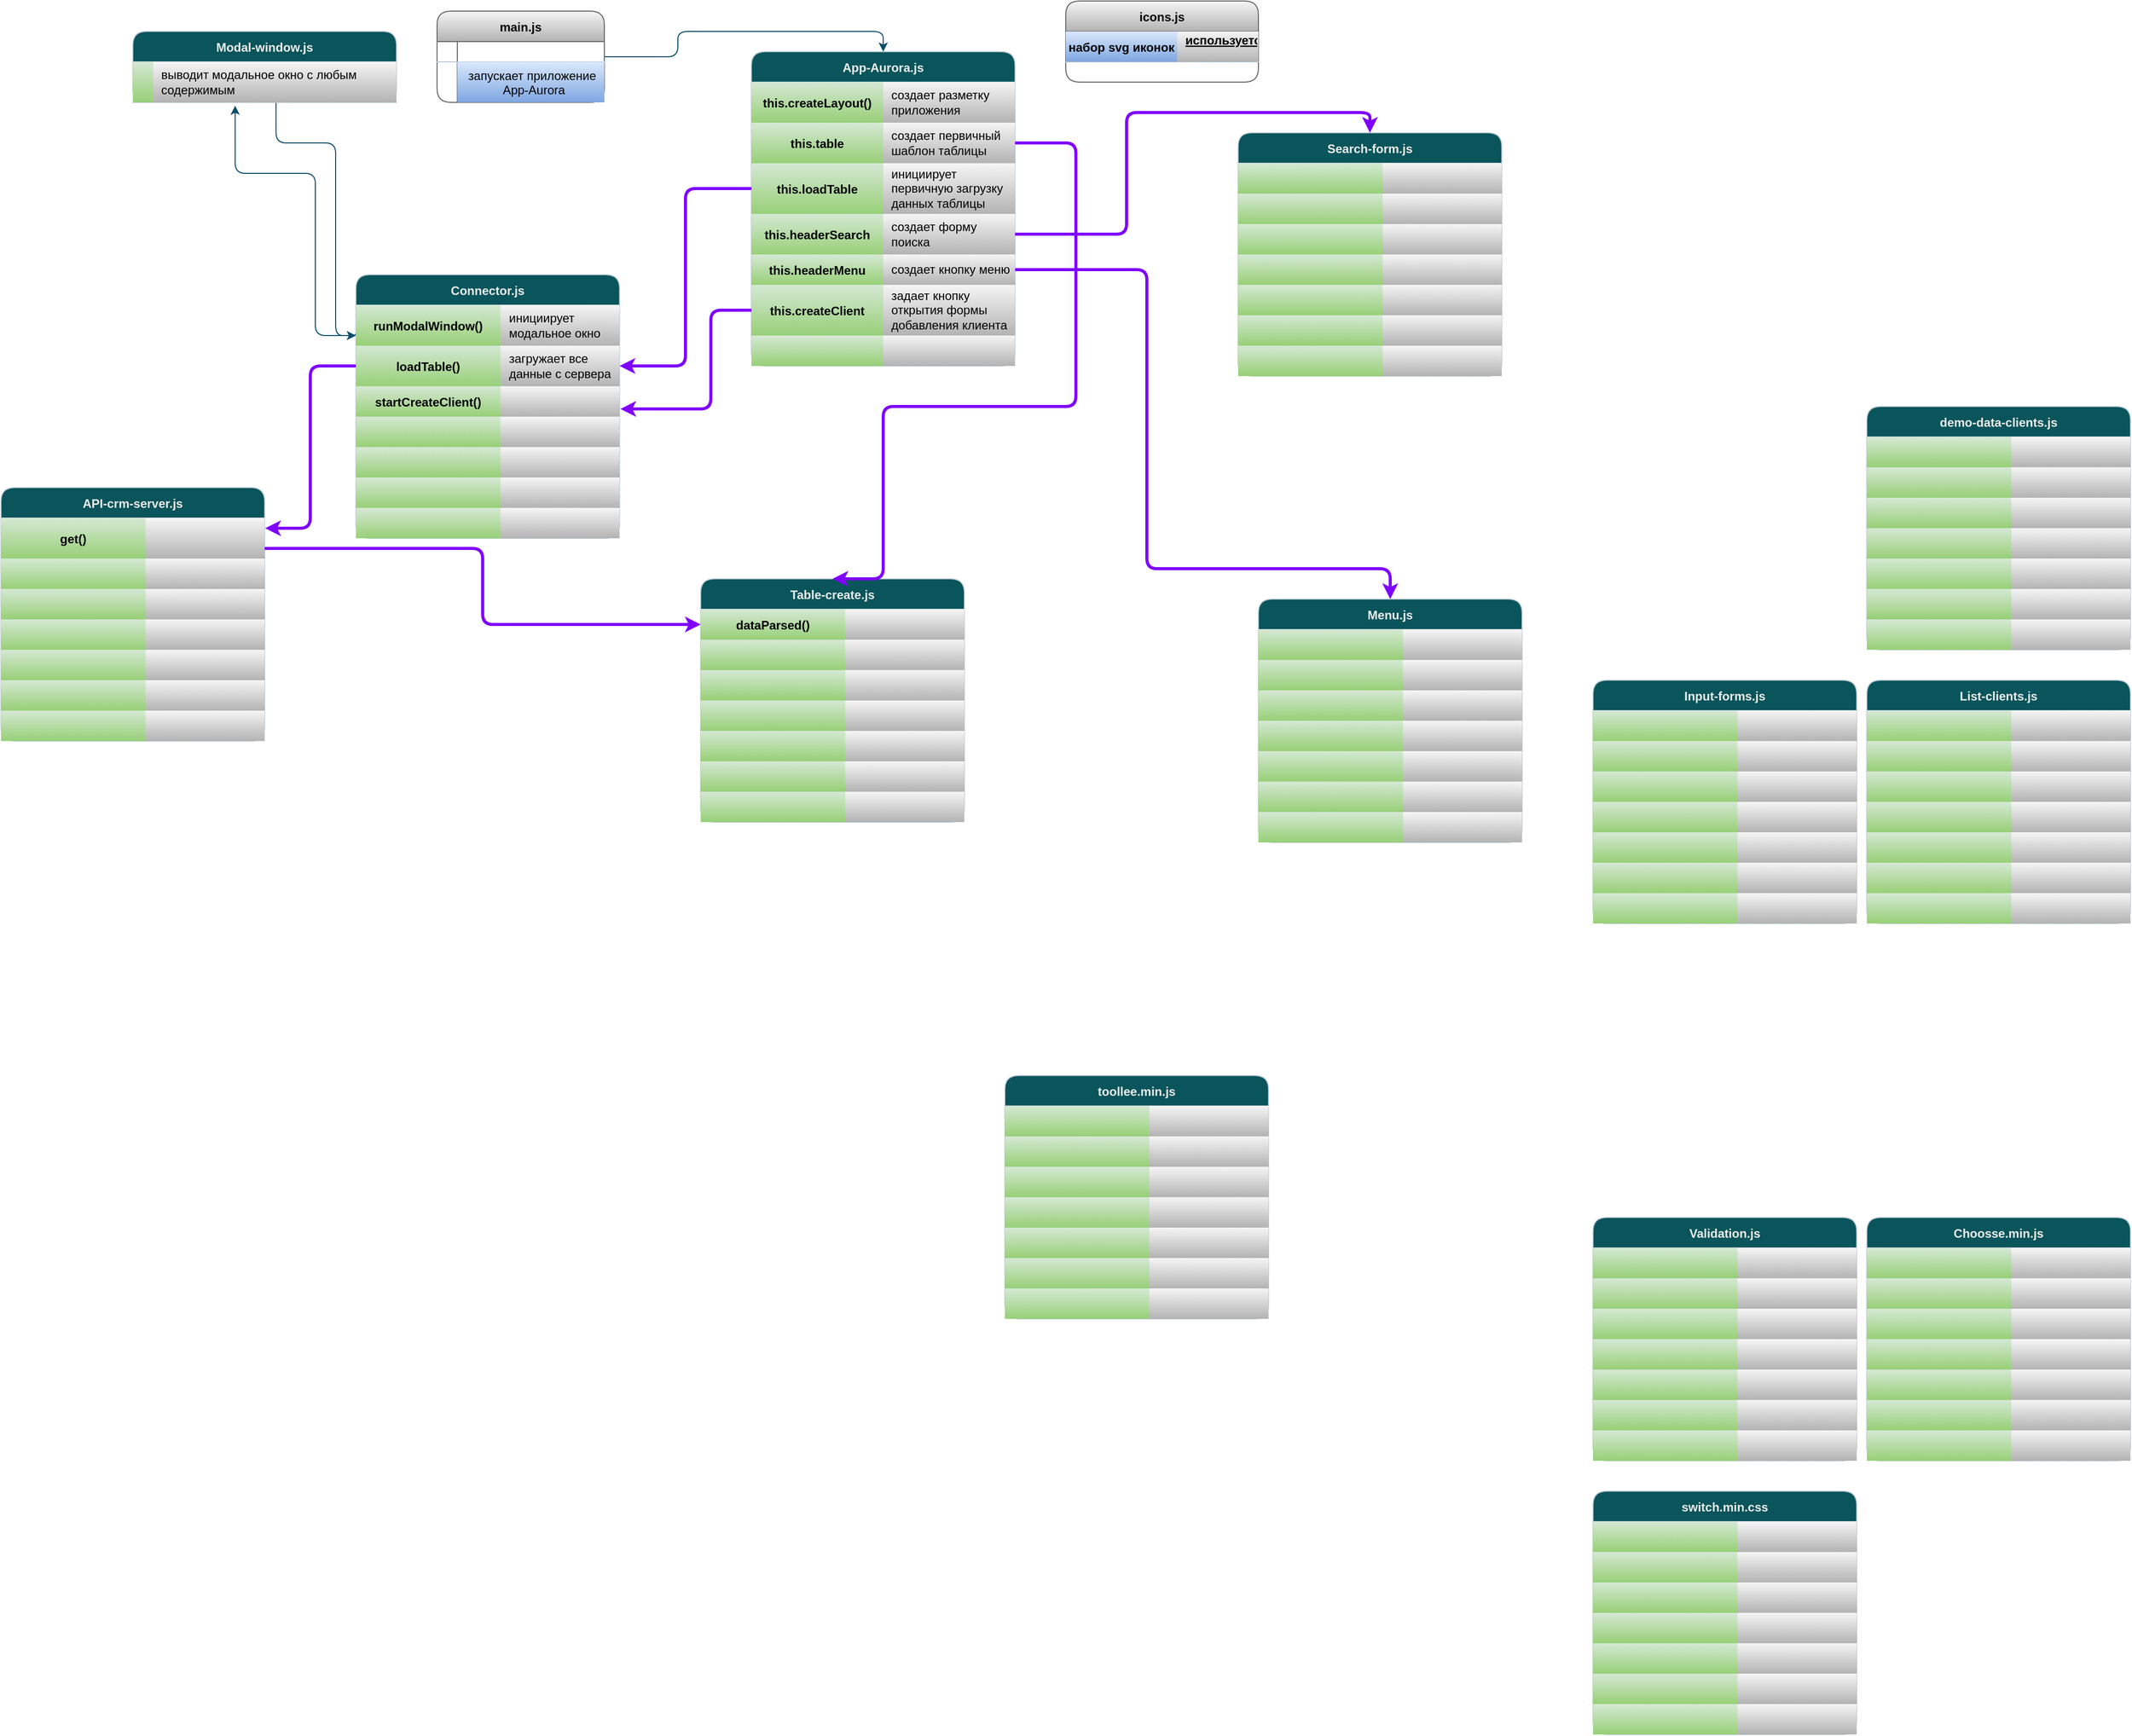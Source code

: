 <mxfile version="20.8.15" type="device"><diagram id="R2lEEEUBdFMjLlhIrx00" name="Page-1"><mxGraphModel dx="2412" dy="846" grid="1" gridSize="10" guides="1" tooltips="1" connect="1" arrows="1" fold="1" page="1" pageScale="1" pageWidth="850" pageHeight="1100" math="0" shadow="0" extFonts="Permanent Marker^https://fonts.googleapis.com/css?family=Permanent+Marker"><root><mxCell id="0"/><mxCell id="1" parent="0"/><mxCell id="C-vyLk0tnHw3VtMMgP7b-2" value="App-Aurora.js" style="shape=table;startSize=30;container=1;collapsible=1;childLayout=tableLayout;fixedRows=1;rowLines=0;fontStyle=1;align=center;resizeLast=1;rounded=1;labelBackgroundColor=none;fillColor=#09555B;strokeColor=#BAC8D3;fontColor=#EEEEEE;" parent="1" vertex="1"><mxGeometry x="330" y="50" width="260" height="310" as="geometry"><mxRectangle x="120" y="170" width="80" height="30" as="alternateBounds"/></mxGeometry></mxCell><mxCell id="C-vyLk0tnHw3VtMMgP7b-3" value="" style="shape=partialRectangle;collapsible=0;dropTarget=0;pointerEvents=0;fillColor=none;points=[[0,0.5],[1,0.5]];portConstraint=eastwest;top=0;left=0;right=0;bottom=1;rounded=1;labelBackgroundColor=none;strokeColor=#BAC8D3;fontColor=#000000;" parent="C-vyLk0tnHw3VtMMgP7b-2" vertex="1"><mxGeometry y="30" width="260" height="40" as="geometry"/></mxCell><mxCell id="C-vyLk0tnHw3VtMMgP7b-4" value="this.createLayout()" style="shape=partialRectangle;overflow=hidden;connectable=0;fillColor=#d5e8d4;top=0;left=0;bottom=0;right=0;fontStyle=1;rounded=1;labelBackgroundColor=none;strokeColor=#82b366;gradientColor=#97d077;fontColor=#000000;" parent="C-vyLk0tnHw3VtMMgP7b-3" vertex="1"><mxGeometry width="130" height="40" as="geometry"><mxRectangle width="130" height="40" as="alternateBounds"/></mxGeometry></mxCell><mxCell id="C-vyLk0tnHw3VtMMgP7b-5" value="создает разметку приложения" style="shape=partialRectangle;overflow=hidden;connectable=0;fillColor=#f5f5f5;top=0;left=0;bottom=0;right=0;align=left;spacingLeft=6;fontStyle=0;rounded=1;labelBackgroundColor=none;strokeColor=#666666;gradientColor=#b3b3b3;fontColor=#000000;verticalAlign=middle;whiteSpace=wrap;" parent="C-vyLk0tnHw3VtMMgP7b-3" vertex="1"><mxGeometry x="130" width="130" height="40" as="geometry"><mxRectangle width="130" height="40" as="alternateBounds"/></mxGeometry></mxCell><mxCell id="C-vyLk0tnHw3VtMMgP7b-6" value="" style="shape=partialRectangle;collapsible=0;dropTarget=0;pointerEvents=0;fillColor=none;points=[[0,0.5],[1,0.5]];portConstraint=eastwest;top=0;left=0;right=0;bottom=0;rounded=1;labelBackgroundColor=none;strokeColor=#BAC8D3;fontColor=#000000;" parent="C-vyLk0tnHw3VtMMgP7b-2" vertex="1"><mxGeometry y="70" width="260" height="40" as="geometry"/></mxCell><mxCell id="C-vyLk0tnHw3VtMMgP7b-7" value="this.table" style="shape=partialRectangle;overflow=hidden;connectable=0;fillColor=#d5e8d4;top=0;left=0;bottom=0;right=0;rounded=1;labelBackgroundColor=none;strokeColor=#82b366;gradientColor=#97d077;fontColor=#000000;fontStyle=1" parent="C-vyLk0tnHw3VtMMgP7b-6" vertex="1"><mxGeometry width="130" height="40" as="geometry"><mxRectangle width="130" height="40" as="alternateBounds"/></mxGeometry></mxCell><mxCell id="C-vyLk0tnHw3VtMMgP7b-8" value="создает первичный шаблон таблицы" style="shape=partialRectangle;overflow=hidden;connectable=0;fillColor=#f5f5f5;top=0;left=0;bottom=0;right=0;align=left;spacingLeft=6;rounded=1;labelBackgroundColor=none;strokeColor=#666666;gradientColor=#b3b3b3;fontColor=#000000;fontStyle=0;whiteSpace=wrap;" parent="C-vyLk0tnHw3VtMMgP7b-6" vertex="1"><mxGeometry x="130" width="130" height="40" as="geometry"><mxRectangle width="130" height="40" as="alternateBounds"/></mxGeometry></mxCell><mxCell id="C-vyLk0tnHw3VtMMgP7b-9" value="" style="shape=partialRectangle;collapsible=0;dropTarget=0;pointerEvents=0;fillColor=none;points=[[0,0.5],[1,0.5]];portConstraint=eastwest;top=0;left=0;right=0;bottom=0;rounded=1;labelBackgroundColor=none;strokeColor=#BAC8D3;fontColor=#000000;" parent="C-vyLk0tnHw3VtMMgP7b-2" vertex="1"><mxGeometry y="110" width="260" height="50" as="geometry"/></mxCell><mxCell id="C-vyLk0tnHw3VtMMgP7b-10" value="this.loadTable" style="shape=partialRectangle;overflow=hidden;connectable=0;fillColor=#d5e8d4;top=0;left=0;bottom=0;right=0;rounded=1;labelBackgroundColor=none;strokeColor=#82b366;gradientColor=#97d077;fontColor=#000000;fontStyle=1" parent="C-vyLk0tnHw3VtMMgP7b-9" vertex="1"><mxGeometry width="130" height="50" as="geometry"><mxRectangle width="130" height="50" as="alternateBounds"/></mxGeometry></mxCell><mxCell id="C-vyLk0tnHw3VtMMgP7b-11" value="инициирует первичную загрузку данных таблицы" style="shape=partialRectangle;overflow=hidden;connectable=0;fillColor=#f5f5f5;top=0;left=0;bottom=0;right=0;align=left;spacingLeft=6;rounded=1;labelBackgroundColor=none;strokeColor=#666666;gradientColor=#b3b3b3;fontColor=#000000;fontStyle=0;whiteSpace=wrap;" parent="C-vyLk0tnHw3VtMMgP7b-9" vertex="1"><mxGeometry x="130" width="130" height="50" as="geometry"><mxRectangle width="130" height="50" as="alternateBounds"/></mxGeometry></mxCell><mxCell id="HBSmc5OuZT4kzdP6SuFw-326" value="" style="shape=partialRectangle;collapsible=0;dropTarget=0;pointerEvents=0;fillColor=none;points=[[0,0.5],[1,0.5]];portConstraint=eastwest;top=0;left=0;right=0;bottom=0;rounded=1;labelBackgroundColor=none;strokeColor=#BAC8D3;fontColor=#000000;" vertex="1" parent="C-vyLk0tnHw3VtMMgP7b-2"><mxGeometry y="160" width="260" height="40" as="geometry"/></mxCell><mxCell id="HBSmc5OuZT4kzdP6SuFw-327" value="this.headerSearch" style="shape=partialRectangle;overflow=hidden;connectable=0;fillColor=#d5e8d4;top=0;left=0;bottom=0;right=0;rounded=1;labelBackgroundColor=none;strokeColor=#82b366;gradientColor=#97d077;fontColor=#000000;fontStyle=1" vertex="1" parent="HBSmc5OuZT4kzdP6SuFw-326"><mxGeometry width="130" height="40" as="geometry"><mxRectangle width="130" height="40" as="alternateBounds"/></mxGeometry></mxCell><mxCell id="HBSmc5OuZT4kzdP6SuFw-328" value="создает форму поиска" style="shape=partialRectangle;overflow=hidden;connectable=0;fillColor=#f5f5f5;top=0;left=0;bottom=0;right=0;align=left;spacingLeft=6;rounded=1;labelBackgroundColor=none;strokeColor=#666666;gradientColor=#b3b3b3;fontColor=#000000;fontStyle=0;whiteSpace=wrap;" vertex="1" parent="HBSmc5OuZT4kzdP6SuFw-326"><mxGeometry x="130" width="130" height="40" as="geometry"><mxRectangle width="130" height="40" as="alternateBounds"/></mxGeometry></mxCell><mxCell id="HBSmc5OuZT4kzdP6SuFw-329" value="" style="shape=partialRectangle;collapsible=0;dropTarget=0;pointerEvents=0;fillColor=none;points=[[0,0.5],[1,0.5]];portConstraint=eastwest;top=0;left=0;right=0;bottom=0;rounded=1;labelBackgroundColor=none;strokeColor=#BAC8D3;fontColor=#000000;" vertex="1" parent="C-vyLk0tnHw3VtMMgP7b-2"><mxGeometry y="200" width="260" height="30" as="geometry"/></mxCell><mxCell id="HBSmc5OuZT4kzdP6SuFw-330" value="this.headerMenu" style="shape=partialRectangle;overflow=hidden;connectable=0;fillColor=#d5e8d4;top=0;left=0;bottom=0;right=0;rounded=1;labelBackgroundColor=none;strokeColor=#82b366;gradientColor=#97d077;fontColor=#000000;fontStyle=1" vertex="1" parent="HBSmc5OuZT4kzdP6SuFw-329"><mxGeometry width="130" height="30" as="geometry"><mxRectangle width="130" height="30" as="alternateBounds"/></mxGeometry></mxCell><mxCell id="HBSmc5OuZT4kzdP6SuFw-331" value="создает кнопку меню" style="shape=partialRectangle;overflow=hidden;connectable=0;fillColor=#f5f5f5;top=0;left=0;bottom=0;right=0;align=left;spacingLeft=6;rounded=1;labelBackgroundColor=none;strokeColor=#666666;gradientColor=#b3b3b3;fontColor=#000000;fontStyle=0;whiteSpace=wrap;" vertex="1" parent="HBSmc5OuZT4kzdP6SuFw-329"><mxGeometry x="130" width="130" height="30" as="geometry"><mxRectangle width="130" height="30" as="alternateBounds"/></mxGeometry></mxCell><mxCell id="HBSmc5OuZT4kzdP6SuFw-332" value="" style="shape=partialRectangle;collapsible=0;dropTarget=0;pointerEvents=0;fillColor=none;points=[[0,0.5],[1,0.5]];portConstraint=eastwest;top=0;left=0;right=0;bottom=0;rounded=1;labelBackgroundColor=none;strokeColor=#BAC8D3;fontColor=#000000;" vertex="1" parent="C-vyLk0tnHw3VtMMgP7b-2"><mxGeometry y="230" width="260" height="50" as="geometry"/></mxCell><mxCell id="HBSmc5OuZT4kzdP6SuFw-333" value="this.createClient" style="shape=partialRectangle;overflow=hidden;connectable=0;fillColor=#d5e8d4;top=0;left=0;bottom=0;right=0;rounded=1;labelBackgroundColor=none;strokeColor=#82b366;gradientColor=#97d077;fontColor=#000000;fontStyle=1" vertex="1" parent="HBSmc5OuZT4kzdP6SuFw-332"><mxGeometry width="130" height="50" as="geometry"><mxRectangle width="130" height="50" as="alternateBounds"/></mxGeometry></mxCell><mxCell id="HBSmc5OuZT4kzdP6SuFw-334" value="задает кнопку открытия формы добавления клиента" style="shape=partialRectangle;overflow=hidden;connectable=0;fillColor=#f5f5f5;top=0;left=0;bottom=0;right=0;align=left;spacingLeft=6;rounded=1;labelBackgroundColor=none;strokeColor=#666666;gradientColor=#b3b3b3;fontColor=#000000;fontStyle=0;whiteSpace=wrap;" vertex="1" parent="HBSmc5OuZT4kzdP6SuFw-332"><mxGeometry x="130" width="130" height="50" as="geometry"><mxRectangle width="130" height="50" as="alternateBounds"/></mxGeometry></mxCell><mxCell id="HBSmc5OuZT4kzdP6SuFw-335" value="" style="shape=partialRectangle;collapsible=0;dropTarget=0;pointerEvents=0;fillColor=none;points=[[0,0.5],[1,0.5]];portConstraint=eastwest;top=0;left=0;right=0;bottom=0;rounded=1;labelBackgroundColor=none;strokeColor=#BAC8D3;fontColor=#000000;" vertex="1" parent="C-vyLk0tnHw3VtMMgP7b-2"><mxGeometry y="280" width="260" height="30" as="geometry"/></mxCell><mxCell id="HBSmc5OuZT4kzdP6SuFw-336" value="" style="shape=partialRectangle;overflow=hidden;connectable=0;fillColor=#d5e8d4;top=0;left=0;bottom=0;right=0;rounded=1;labelBackgroundColor=none;strokeColor=#82b366;gradientColor=#97d077;fontColor=#000000;fontStyle=1" vertex="1" parent="HBSmc5OuZT4kzdP6SuFw-335"><mxGeometry width="130" height="30" as="geometry"><mxRectangle width="130" height="30" as="alternateBounds"/></mxGeometry></mxCell><mxCell id="HBSmc5OuZT4kzdP6SuFw-337" value="" style="shape=partialRectangle;overflow=hidden;connectable=0;fillColor=#f5f5f5;top=0;left=0;bottom=0;right=0;align=left;spacingLeft=6;rounded=1;labelBackgroundColor=none;strokeColor=#666666;gradientColor=#b3b3b3;fontColor=#000000;fontStyle=0;whiteSpace=wrap;" vertex="1" parent="HBSmc5OuZT4kzdP6SuFw-335"><mxGeometry x="130" width="130" height="30" as="geometry"><mxRectangle width="130" height="30" as="alternateBounds"/></mxGeometry></mxCell><mxCell id="HBSmc5OuZT4kzdP6SuFw-739" style="edgeStyle=orthogonalEdgeStyle;rounded=1;orthogonalLoop=1;jettySize=auto;html=1;entryX=0.5;entryY=0;entryDx=0;entryDy=0;strokeColor=#0B4D6A;fontColor=#000000;" edge="1" parent="1" source="C-vyLk0tnHw3VtMMgP7b-23" target="C-vyLk0tnHw3VtMMgP7b-2"><mxGeometry relative="1" as="geometry"/></mxCell><mxCell id="C-vyLk0tnHw3VtMMgP7b-23" value="main.js" style="shape=table;startSize=30;container=1;collapsible=1;childLayout=tableLayout;fixedRows=1;rowLines=0;fontStyle=1;align=center;resizeLast=1;rounded=1;shadow=0;fillColor=#f5f5f5;strokeColor=#666666;labelBackgroundColor=none;gradientColor=#b3b3b3;" parent="1" vertex="1"><mxGeometry x="20" y="10" width="165" height="90" as="geometry"/></mxCell><mxCell id="C-vyLk0tnHw3VtMMgP7b-24" value="" style="shape=partialRectangle;collapsible=0;dropTarget=0;pointerEvents=0;fillColor=none;points=[[0,0.5],[1,0.5]];portConstraint=eastwest;top=0;left=0;right=0;bottom=1;rounded=1;labelBackgroundColor=none;strokeColor=#BAC8D3;fontColor=#EEEEEE;" parent="C-vyLk0tnHw3VtMMgP7b-23" vertex="1"><mxGeometry y="30" width="165" height="20" as="geometry"/></mxCell><mxCell id="C-vyLk0tnHw3VtMMgP7b-25" value="" style="shape=partialRectangle;overflow=hidden;connectable=0;fillColor=none;top=0;left=0;bottom=0;right=0;fontStyle=1;rounded=1;labelBackgroundColor=none;strokeColor=#BAC8D3;fontColor=#EEEEEE;" parent="C-vyLk0tnHw3VtMMgP7b-24" vertex="1"><mxGeometry width="20" height="20" as="geometry"><mxRectangle width="20" height="20" as="alternateBounds"/></mxGeometry></mxCell><mxCell id="C-vyLk0tnHw3VtMMgP7b-26" value="" style="shape=partialRectangle;overflow=hidden;connectable=0;fillColor=none;top=0;left=0;bottom=0;right=0;align=left;spacingLeft=6;fontStyle=5;rounded=1;labelBackgroundColor=none;strokeColor=#BAC8D3;fontColor=#EEEEEE;" parent="C-vyLk0tnHw3VtMMgP7b-24" vertex="1"><mxGeometry x="20" width="145" height="20" as="geometry"><mxRectangle width="145" height="20" as="alternateBounds"/></mxGeometry></mxCell><mxCell id="C-vyLk0tnHw3VtMMgP7b-27" value="" style="shape=partialRectangle;collapsible=0;dropTarget=0;pointerEvents=0;fillColor=none;points=[[0,0.5],[1,0.5]];portConstraint=eastwest;top=0;left=0;right=0;bottom=0;rounded=1;labelBackgroundColor=none;strokeColor=#BAC8D3;fontColor=#EEEEEE;" parent="C-vyLk0tnHw3VtMMgP7b-23" vertex="1"><mxGeometry y="50" width="165" height="40" as="geometry"/></mxCell><mxCell id="C-vyLk0tnHw3VtMMgP7b-28" value="" style="shape=partialRectangle;overflow=hidden;connectable=0;fillColor=none;top=0;left=0;bottom=0;right=0;rounded=1;labelBackgroundColor=none;strokeColor=#BAC8D3;fontColor=#EEEEEE;" parent="C-vyLk0tnHw3VtMMgP7b-27" vertex="1"><mxGeometry width="20" height="40" as="geometry"><mxRectangle width="20" height="40" as="alternateBounds"/></mxGeometry></mxCell><mxCell id="C-vyLk0tnHw3VtMMgP7b-29" value="запускает приложение &#10;App-Aurora" style="shape=partialRectangle;overflow=hidden;connectable=0;fillColor=#dae8fc;top=0;left=0;bottom=0;right=0;align=center;spacingLeft=6;rounded=1;labelBackgroundColor=none;strokeColor=#6c8ebf;gradientColor=#7ea6e0;" parent="C-vyLk0tnHw3VtMMgP7b-27" vertex="1"><mxGeometry x="20" width="145" height="40" as="geometry"><mxRectangle width="145" height="40" as="alternateBounds"/></mxGeometry></mxCell><mxCell id="HBSmc5OuZT4kzdP6SuFw-338" value="API-crm-server.js" style="shape=table;startSize=30;container=1;collapsible=1;childLayout=tableLayout;fixedRows=1;rowLines=0;fontStyle=1;align=center;resizeLast=1;rounded=1;labelBackgroundColor=none;fillColor=#09555B;strokeColor=#BAC8D3;fontColor=#EEEEEE;" vertex="1" parent="1"><mxGeometry x="-410" y="480" width="260" height="250" as="geometry"><mxRectangle x="120" y="170" width="80" height="30" as="alternateBounds"/></mxGeometry></mxCell><mxCell id="HBSmc5OuZT4kzdP6SuFw-339" value="" style="shape=partialRectangle;collapsible=0;dropTarget=0;pointerEvents=0;fillColor=none;points=[[0,0.5],[1,0.5]];portConstraint=eastwest;top=0;left=0;right=0;bottom=1;rounded=1;labelBackgroundColor=none;strokeColor=#BAC8D3;fontColor=#000000;" vertex="1" parent="HBSmc5OuZT4kzdP6SuFw-338"><mxGeometry y="30" width="260" height="40" as="geometry"/></mxCell><mxCell id="HBSmc5OuZT4kzdP6SuFw-340" value="get()" style="shape=partialRectangle;overflow=hidden;connectable=0;fillColor=#d5e8d4;top=0;left=0;bottom=0;right=0;fontStyle=1;rounded=1;labelBackgroundColor=none;strokeColor=#82b366;gradientColor=#97d077;fontColor=#000000;" vertex="1" parent="HBSmc5OuZT4kzdP6SuFw-339"><mxGeometry width="142.5" height="40" as="geometry"><mxRectangle width="142.5" height="40" as="alternateBounds"/></mxGeometry></mxCell><mxCell id="HBSmc5OuZT4kzdP6SuFw-341" value="" style="shape=partialRectangle;overflow=hidden;connectable=0;fillColor=#f5f5f5;top=0;left=0;bottom=0;right=0;align=left;spacingLeft=6;fontStyle=5;rounded=1;labelBackgroundColor=none;strokeColor=#666666;gradientColor=#b3b3b3;fontColor=#000000;" vertex="1" parent="HBSmc5OuZT4kzdP6SuFw-339"><mxGeometry x="142.5" width="117.5" height="40" as="geometry"><mxRectangle width="117.5" height="40" as="alternateBounds"/></mxGeometry></mxCell><mxCell id="HBSmc5OuZT4kzdP6SuFw-342" value="" style="shape=partialRectangle;collapsible=0;dropTarget=0;pointerEvents=0;fillColor=none;points=[[0,0.5],[1,0.5]];portConstraint=eastwest;top=0;left=0;right=0;bottom=0;rounded=1;labelBackgroundColor=none;strokeColor=#BAC8D3;fontColor=#000000;" vertex="1" parent="HBSmc5OuZT4kzdP6SuFw-338"><mxGeometry y="70" width="260" height="30" as="geometry"/></mxCell><mxCell id="HBSmc5OuZT4kzdP6SuFw-343" value="" style="shape=partialRectangle;overflow=hidden;connectable=0;fillColor=#d5e8d4;top=0;left=0;bottom=0;right=0;rounded=1;labelBackgroundColor=none;strokeColor=#82b366;gradientColor=#97d077;fontColor=#000000;" vertex="1" parent="HBSmc5OuZT4kzdP6SuFw-342"><mxGeometry width="142.5" height="30" as="geometry"><mxRectangle width="142.5" height="30" as="alternateBounds"/></mxGeometry></mxCell><mxCell id="HBSmc5OuZT4kzdP6SuFw-344" value="" style="shape=partialRectangle;overflow=hidden;connectable=0;fillColor=#f5f5f5;top=0;left=0;bottom=0;right=0;align=left;spacingLeft=6;rounded=1;labelBackgroundColor=none;strokeColor=#666666;gradientColor=#b3b3b3;fontColor=#000000;" vertex="1" parent="HBSmc5OuZT4kzdP6SuFw-342"><mxGeometry x="142.5" width="117.5" height="30" as="geometry"><mxRectangle width="117.5" height="30" as="alternateBounds"/></mxGeometry></mxCell><mxCell id="HBSmc5OuZT4kzdP6SuFw-345" value="" style="shape=partialRectangle;collapsible=0;dropTarget=0;pointerEvents=0;fillColor=none;points=[[0,0.5],[1,0.5]];portConstraint=eastwest;top=0;left=0;right=0;bottom=0;rounded=1;labelBackgroundColor=none;strokeColor=#BAC8D3;fontColor=#000000;" vertex="1" parent="HBSmc5OuZT4kzdP6SuFw-338"><mxGeometry y="100" width="260" height="30" as="geometry"/></mxCell><mxCell id="HBSmc5OuZT4kzdP6SuFw-346" value="" style="shape=partialRectangle;overflow=hidden;connectable=0;fillColor=#d5e8d4;top=0;left=0;bottom=0;right=0;rounded=1;labelBackgroundColor=none;strokeColor=#82b366;gradientColor=#97d077;fontColor=#000000;" vertex="1" parent="HBSmc5OuZT4kzdP6SuFw-345"><mxGeometry width="142.5" height="30" as="geometry"><mxRectangle width="142.5" height="30" as="alternateBounds"/></mxGeometry></mxCell><mxCell id="HBSmc5OuZT4kzdP6SuFw-347" value="" style="shape=partialRectangle;overflow=hidden;connectable=0;fillColor=#f5f5f5;top=0;left=0;bottom=0;right=0;align=left;spacingLeft=6;rounded=1;labelBackgroundColor=none;strokeColor=#666666;gradientColor=#b3b3b3;fontColor=#000000;" vertex="1" parent="HBSmc5OuZT4kzdP6SuFw-345"><mxGeometry x="142.5" width="117.5" height="30" as="geometry"><mxRectangle width="117.5" height="30" as="alternateBounds"/></mxGeometry></mxCell><mxCell id="HBSmc5OuZT4kzdP6SuFw-348" value="" style="shape=partialRectangle;collapsible=0;dropTarget=0;pointerEvents=0;fillColor=none;points=[[0,0.5],[1,0.5]];portConstraint=eastwest;top=0;left=0;right=0;bottom=0;rounded=1;labelBackgroundColor=none;strokeColor=#BAC8D3;fontColor=#000000;" vertex="1" parent="HBSmc5OuZT4kzdP6SuFw-338"><mxGeometry y="130" width="260" height="30" as="geometry"/></mxCell><mxCell id="HBSmc5OuZT4kzdP6SuFw-349" value="" style="shape=partialRectangle;overflow=hidden;connectable=0;fillColor=#d5e8d4;top=0;left=0;bottom=0;right=0;rounded=1;labelBackgroundColor=none;strokeColor=#82b366;gradientColor=#97d077;fontColor=#000000;" vertex="1" parent="HBSmc5OuZT4kzdP6SuFw-348"><mxGeometry width="142.5" height="30" as="geometry"><mxRectangle width="142.5" height="30" as="alternateBounds"/></mxGeometry></mxCell><mxCell id="HBSmc5OuZT4kzdP6SuFw-350" value="" style="shape=partialRectangle;overflow=hidden;connectable=0;fillColor=#f5f5f5;top=0;left=0;bottom=0;right=0;align=left;spacingLeft=6;rounded=1;labelBackgroundColor=none;strokeColor=#666666;gradientColor=#b3b3b3;fontColor=#000000;" vertex="1" parent="HBSmc5OuZT4kzdP6SuFw-348"><mxGeometry x="142.5" width="117.5" height="30" as="geometry"><mxRectangle width="117.5" height="30" as="alternateBounds"/></mxGeometry></mxCell><mxCell id="HBSmc5OuZT4kzdP6SuFw-351" value="" style="shape=partialRectangle;collapsible=0;dropTarget=0;pointerEvents=0;fillColor=none;points=[[0,0.5],[1,0.5]];portConstraint=eastwest;top=0;left=0;right=0;bottom=0;rounded=1;labelBackgroundColor=none;strokeColor=#BAC8D3;fontColor=#000000;" vertex="1" parent="HBSmc5OuZT4kzdP6SuFw-338"><mxGeometry y="160" width="260" height="30" as="geometry"/></mxCell><mxCell id="HBSmc5OuZT4kzdP6SuFw-352" value="" style="shape=partialRectangle;overflow=hidden;connectable=0;fillColor=#d5e8d4;top=0;left=0;bottom=0;right=0;rounded=1;labelBackgroundColor=none;strokeColor=#82b366;gradientColor=#97d077;fontColor=#000000;" vertex="1" parent="HBSmc5OuZT4kzdP6SuFw-351"><mxGeometry width="142.5" height="30" as="geometry"><mxRectangle width="142.5" height="30" as="alternateBounds"/></mxGeometry></mxCell><mxCell id="HBSmc5OuZT4kzdP6SuFw-353" value="" style="shape=partialRectangle;overflow=hidden;connectable=0;fillColor=#f5f5f5;top=0;left=0;bottom=0;right=0;align=left;spacingLeft=6;rounded=1;labelBackgroundColor=none;strokeColor=#666666;gradientColor=#b3b3b3;fontColor=#000000;" vertex="1" parent="HBSmc5OuZT4kzdP6SuFw-351"><mxGeometry x="142.5" width="117.5" height="30" as="geometry"><mxRectangle width="117.5" height="30" as="alternateBounds"/></mxGeometry></mxCell><mxCell id="HBSmc5OuZT4kzdP6SuFw-354" value="" style="shape=partialRectangle;collapsible=0;dropTarget=0;pointerEvents=0;fillColor=none;points=[[0,0.5],[1,0.5]];portConstraint=eastwest;top=0;left=0;right=0;bottom=0;rounded=1;labelBackgroundColor=none;strokeColor=#BAC8D3;fontColor=#000000;" vertex="1" parent="HBSmc5OuZT4kzdP6SuFw-338"><mxGeometry y="190" width="260" height="30" as="geometry"/></mxCell><mxCell id="HBSmc5OuZT4kzdP6SuFw-355" value="" style="shape=partialRectangle;overflow=hidden;connectable=0;fillColor=#d5e8d4;top=0;left=0;bottom=0;right=0;rounded=1;labelBackgroundColor=none;strokeColor=#82b366;gradientColor=#97d077;fontColor=#000000;" vertex="1" parent="HBSmc5OuZT4kzdP6SuFw-354"><mxGeometry width="142.5" height="30" as="geometry"><mxRectangle width="142.5" height="30" as="alternateBounds"/></mxGeometry></mxCell><mxCell id="HBSmc5OuZT4kzdP6SuFw-356" value="" style="shape=partialRectangle;overflow=hidden;connectable=0;fillColor=#f5f5f5;top=0;left=0;bottom=0;right=0;align=left;spacingLeft=6;rounded=1;labelBackgroundColor=none;strokeColor=#666666;gradientColor=#b3b3b3;fontColor=#000000;" vertex="1" parent="HBSmc5OuZT4kzdP6SuFw-354"><mxGeometry x="142.5" width="117.5" height="30" as="geometry"><mxRectangle width="117.5" height="30" as="alternateBounds"/></mxGeometry></mxCell><mxCell id="HBSmc5OuZT4kzdP6SuFw-357" value="" style="shape=partialRectangle;collapsible=0;dropTarget=0;pointerEvents=0;fillColor=none;points=[[0,0.5],[1,0.5]];portConstraint=eastwest;top=0;left=0;right=0;bottom=0;rounded=1;labelBackgroundColor=none;strokeColor=#BAC8D3;fontColor=#000000;" vertex="1" parent="HBSmc5OuZT4kzdP6SuFw-338"><mxGeometry y="220" width="260" height="30" as="geometry"/></mxCell><mxCell id="HBSmc5OuZT4kzdP6SuFw-358" value="" style="shape=partialRectangle;overflow=hidden;connectable=0;fillColor=#d5e8d4;top=0;left=0;bottom=0;right=0;rounded=1;labelBackgroundColor=none;strokeColor=#82b366;gradientColor=#97d077;fontColor=#000000;" vertex="1" parent="HBSmc5OuZT4kzdP6SuFw-357"><mxGeometry width="142.5" height="30" as="geometry"><mxRectangle width="142.5" height="30" as="alternateBounds"/></mxGeometry></mxCell><mxCell id="HBSmc5OuZT4kzdP6SuFw-359" value="" style="shape=partialRectangle;overflow=hidden;connectable=0;fillColor=#f5f5f5;top=0;left=0;bottom=0;right=0;align=left;spacingLeft=6;rounded=1;labelBackgroundColor=none;strokeColor=#666666;gradientColor=#b3b3b3;fontColor=#000000;" vertex="1" parent="HBSmc5OuZT4kzdP6SuFw-357"><mxGeometry x="142.5" width="117.5" height="30" as="geometry"><mxRectangle width="117.5" height="30" as="alternateBounds"/></mxGeometry></mxCell><mxCell id="HBSmc5OuZT4kzdP6SuFw-360" value="Connector.js" style="shape=table;startSize=30;container=1;collapsible=1;childLayout=tableLayout;fixedRows=1;rowLines=0;fontStyle=1;align=center;resizeLast=1;rounded=1;labelBackgroundColor=none;fillColor=#09555B;strokeColor=#BAC8D3;fontColor=#EEEEEE;" vertex="1" parent="1"><mxGeometry x="-60" y="270" width="260" height="260" as="geometry"><mxRectangle x="120" y="170" width="80" height="30" as="alternateBounds"/></mxGeometry></mxCell><mxCell id="HBSmc5OuZT4kzdP6SuFw-361" value="" style="shape=partialRectangle;collapsible=0;dropTarget=0;pointerEvents=0;fillColor=none;points=[[0,0.5],[1,0.5]];portConstraint=eastwest;top=0;left=0;right=0;bottom=1;rounded=1;labelBackgroundColor=none;strokeColor=#BAC8D3;fontColor=#000000;" vertex="1" parent="HBSmc5OuZT4kzdP6SuFw-360"><mxGeometry y="30" width="260" height="40" as="geometry"/></mxCell><mxCell id="HBSmc5OuZT4kzdP6SuFw-362" value="runModalWindow()" style="shape=partialRectangle;overflow=hidden;connectable=0;fillColor=#d5e8d4;top=0;left=0;bottom=0;right=0;fontStyle=1;rounded=1;labelBackgroundColor=none;strokeColor=#82b366;gradientColor=#97d077;fontColor=#000000;" vertex="1" parent="HBSmc5OuZT4kzdP6SuFw-361"><mxGeometry width="142.5" height="40" as="geometry"><mxRectangle width="142.5" height="40" as="alternateBounds"/></mxGeometry></mxCell><mxCell id="HBSmc5OuZT4kzdP6SuFw-363" value="инициирует модальное окно" style="shape=partialRectangle;overflow=hidden;connectable=0;fillColor=#f5f5f5;top=0;left=0;bottom=0;right=0;align=left;spacingLeft=6;fontStyle=0;rounded=1;labelBackgroundColor=none;strokeColor=#666666;gradientColor=#b3b3b3;fontColor=#000000;whiteSpace=wrap;" vertex="1" parent="HBSmc5OuZT4kzdP6SuFw-361"><mxGeometry x="142.5" width="117.5" height="40" as="geometry"><mxRectangle width="117.5" height="40" as="alternateBounds"/></mxGeometry></mxCell><mxCell id="HBSmc5OuZT4kzdP6SuFw-364" value="" style="shape=partialRectangle;collapsible=0;dropTarget=0;pointerEvents=0;fillColor=none;points=[[0,0.5],[1,0.5]];portConstraint=eastwest;top=0;left=0;right=0;bottom=0;rounded=1;labelBackgroundColor=none;strokeColor=#BAC8D3;fontColor=#000000;" vertex="1" parent="HBSmc5OuZT4kzdP6SuFw-360"><mxGeometry y="70" width="260" height="40" as="geometry"/></mxCell><mxCell id="HBSmc5OuZT4kzdP6SuFw-365" value="loadTable()" style="shape=partialRectangle;overflow=hidden;connectable=0;fillColor=#d5e8d4;top=0;left=0;bottom=0;right=0;rounded=1;labelBackgroundColor=none;strokeColor=#82b366;gradientColor=#97d077;fontColor=#000000;fontStyle=1" vertex="1" parent="HBSmc5OuZT4kzdP6SuFw-364"><mxGeometry width="142.5" height="40" as="geometry"><mxRectangle width="142.5" height="40" as="alternateBounds"/></mxGeometry></mxCell><mxCell id="HBSmc5OuZT4kzdP6SuFw-366" value="загружает все данные с сервера" style="shape=partialRectangle;overflow=hidden;connectable=0;fillColor=#f5f5f5;top=0;left=0;bottom=0;right=0;align=left;spacingLeft=6;rounded=1;labelBackgroundColor=none;strokeColor=#666666;gradientColor=#b3b3b3;fontColor=#000000;fontStyle=0;whiteSpace=wrap;" vertex="1" parent="HBSmc5OuZT4kzdP6SuFw-364"><mxGeometry x="142.5" width="117.5" height="40" as="geometry"><mxRectangle width="117.5" height="40" as="alternateBounds"/></mxGeometry></mxCell><mxCell id="HBSmc5OuZT4kzdP6SuFw-367" value="" style="shape=partialRectangle;collapsible=0;dropTarget=0;pointerEvents=0;fillColor=none;points=[[0,0.5],[1,0.5]];portConstraint=eastwest;top=0;left=0;right=0;bottom=0;rounded=1;labelBackgroundColor=none;strokeColor=#BAC8D3;fontColor=#000000;" vertex="1" parent="HBSmc5OuZT4kzdP6SuFw-360"><mxGeometry y="110" width="260" height="30" as="geometry"/></mxCell><mxCell id="HBSmc5OuZT4kzdP6SuFw-368" value="startCreateClient()" style="shape=partialRectangle;overflow=hidden;connectable=0;fillColor=#d5e8d4;top=0;left=0;bottom=0;right=0;rounded=1;labelBackgroundColor=none;strokeColor=#82b366;gradientColor=#97d077;fontColor=#000000;fontStyle=1" vertex="1" parent="HBSmc5OuZT4kzdP6SuFw-367"><mxGeometry width="142.5" height="30" as="geometry"><mxRectangle width="142.5" height="30" as="alternateBounds"/></mxGeometry></mxCell><mxCell id="HBSmc5OuZT4kzdP6SuFw-369" value="" style="shape=partialRectangle;overflow=hidden;connectable=0;fillColor=#f5f5f5;top=0;left=0;bottom=0;right=0;align=left;spacingLeft=6;rounded=1;labelBackgroundColor=none;strokeColor=#666666;gradientColor=#b3b3b3;fontColor=#000000;fontStyle=0;whiteSpace=wrap;" vertex="1" parent="HBSmc5OuZT4kzdP6SuFw-367"><mxGeometry x="142.5" width="117.5" height="30" as="geometry"><mxRectangle width="117.5" height="30" as="alternateBounds"/></mxGeometry></mxCell><mxCell id="HBSmc5OuZT4kzdP6SuFw-370" value="" style="shape=partialRectangle;collapsible=0;dropTarget=0;pointerEvents=0;fillColor=none;points=[[0,0.5],[1,0.5]];portConstraint=eastwest;top=0;left=0;right=0;bottom=0;rounded=1;labelBackgroundColor=none;strokeColor=#BAC8D3;fontColor=#000000;" vertex="1" parent="HBSmc5OuZT4kzdP6SuFw-360"><mxGeometry y="140" width="260" height="30" as="geometry"/></mxCell><mxCell id="HBSmc5OuZT4kzdP6SuFw-371" value="" style="shape=partialRectangle;overflow=hidden;connectable=0;fillColor=#d5e8d4;top=0;left=0;bottom=0;right=0;rounded=1;labelBackgroundColor=none;strokeColor=#82b366;gradientColor=#97d077;fontColor=#000000;fontStyle=1" vertex="1" parent="HBSmc5OuZT4kzdP6SuFw-370"><mxGeometry width="142.5" height="30" as="geometry"><mxRectangle width="142.5" height="30" as="alternateBounds"/></mxGeometry></mxCell><mxCell id="HBSmc5OuZT4kzdP6SuFw-372" value="" style="shape=partialRectangle;overflow=hidden;connectable=0;fillColor=#f5f5f5;top=0;left=0;bottom=0;right=0;align=left;spacingLeft=6;rounded=1;labelBackgroundColor=none;strokeColor=#666666;gradientColor=#b3b3b3;fontColor=#000000;fontStyle=0;whiteSpace=wrap;" vertex="1" parent="HBSmc5OuZT4kzdP6SuFw-370"><mxGeometry x="142.5" width="117.5" height="30" as="geometry"><mxRectangle width="117.5" height="30" as="alternateBounds"/></mxGeometry></mxCell><mxCell id="HBSmc5OuZT4kzdP6SuFw-373" value="" style="shape=partialRectangle;collapsible=0;dropTarget=0;pointerEvents=0;fillColor=none;points=[[0,0.5],[1,0.5]];portConstraint=eastwest;top=0;left=0;right=0;bottom=0;rounded=1;labelBackgroundColor=none;strokeColor=#BAC8D3;fontColor=#000000;" vertex="1" parent="HBSmc5OuZT4kzdP6SuFw-360"><mxGeometry y="170" width="260" height="30" as="geometry"/></mxCell><mxCell id="HBSmc5OuZT4kzdP6SuFw-374" value="" style="shape=partialRectangle;overflow=hidden;connectable=0;fillColor=#d5e8d4;top=0;left=0;bottom=0;right=0;rounded=1;labelBackgroundColor=none;strokeColor=#82b366;gradientColor=#97d077;fontColor=#000000;fontStyle=1" vertex="1" parent="HBSmc5OuZT4kzdP6SuFw-373"><mxGeometry width="142.5" height="30" as="geometry"><mxRectangle width="142.5" height="30" as="alternateBounds"/></mxGeometry></mxCell><mxCell id="HBSmc5OuZT4kzdP6SuFw-375" value="" style="shape=partialRectangle;overflow=hidden;connectable=0;fillColor=#f5f5f5;top=0;left=0;bottom=0;right=0;align=left;spacingLeft=6;rounded=1;labelBackgroundColor=none;strokeColor=#666666;gradientColor=#b3b3b3;fontColor=#000000;fontStyle=0;whiteSpace=wrap;" vertex="1" parent="HBSmc5OuZT4kzdP6SuFw-373"><mxGeometry x="142.5" width="117.5" height="30" as="geometry"><mxRectangle width="117.5" height="30" as="alternateBounds"/></mxGeometry></mxCell><mxCell id="HBSmc5OuZT4kzdP6SuFw-376" value="" style="shape=partialRectangle;collapsible=0;dropTarget=0;pointerEvents=0;fillColor=none;points=[[0,0.5],[1,0.5]];portConstraint=eastwest;top=0;left=0;right=0;bottom=0;rounded=1;labelBackgroundColor=none;strokeColor=#BAC8D3;fontColor=#000000;" vertex="1" parent="HBSmc5OuZT4kzdP6SuFw-360"><mxGeometry y="200" width="260" height="30" as="geometry"/></mxCell><mxCell id="HBSmc5OuZT4kzdP6SuFw-377" value="" style="shape=partialRectangle;overflow=hidden;connectable=0;fillColor=#d5e8d4;top=0;left=0;bottom=0;right=0;rounded=1;labelBackgroundColor=none;strokeColor=#82b366;gradientColor=#97d077;fontColor=#000000;fontStyle=1" vertex="1" parent="HBSmc5OuZT4kzdP6SuFw-376"><mxGeometry width="142.5" height="30" as="geometry"><mxRectangle width="142.5" height="30" as="alternateBounds"/></mxGeometry></mxCell><mxCell id="HBSmc5OuZT4kzdP6SuFw-378" value="" style="shape=partialRectangle;overflow=hidden;connectable=0;fillColor=#f5f5f5;top=0;left=0;bottom=0;right=0;align=left;spacingLeft=6;rounded=1;labelBackgroundColor=none;strokeColor=#666666;gradientColor=#b3b3b3;fontColor=#000000;fontStyle=0;whiteSpace=wrap;" vertex="1" parent="HBSmc5OuZT4kzdP6SuFw-376"><mxGeometry x="142.5" width="117.5" height="30" as="geometry"><mxRectangle width="117.5" height="30" as="alternateBounds"/></mxGeometry></mxCell><mxCell id="HBSmc5OuZT4kzdP6SuFw-379" value="" style="shape=partialRectangle;collapsible=0;dropTarget=0;pointerEvents=0;fillColor=none;points=[[0,0.5],[1,0.5]];portConstraint=eastwest;top=0;left=0;right=0;bottom=0;rounded=1;labelBackgroundColor=none;strokeColor=#BAC8D3;fontColor=#000000;" vertex="1" parent="HBSmc5OuZT4kzdP6SuFw-360"><mxGeometry y="230" width="260" height="30" as="geometry"/></mxCell><mxCell id="HBSmc5OuZT4kzdP6SuFw-380" value="" style="shape=partialRectangle;overflow=hidden;connectable=0;fillColor=#d5e8d4;top=0;left=0;bottom=0;right=0;rounded=1;labelBackgroundColor=none;strokeColor=#82b366;gradientColor=#97d077;fontColor=#000000;fontStyle=1" vertex="1" parent="HBSmc5OuZT4kzdP6SuFw-379"><mxGeometry width="142.5" height="30" as="geometry"><mxRectangle width="142.5" height="30" as="alternateBounds"/></mxGeometry></mxCell><mxCell id="HBSmc5OuZT4kzdP6SuFw-381" value="" style="shape=partialRectangle;overflow=hidden;connectable=0;fillColor=#f5f5f5;top=0;left=0;bottom=0;right=0;align=left;spacingLeft=6;rounded=1;labelBackgroundColor=none;strokeColor=#666666;gradientColor=#b3b3b3;fontColor=#000000;fontStyle=0;whiteSpace=wrap;" vertex="1" parent="HBSmc5OuZT4kzdP6SuFw-379"><mxGeometry x="142.5" width="117.5" height="30" as="geometry"><mxRectangle width="117.5" height="30" as="alternateBounds"/></mxGeometry></mxCell><mxCell id="HBSmc5OuZT4kzdP6SuFw-382" value="demo-data-clients.js" style="shape=table;startSize=30;container=1;collapsible=1;childLayout=tableLayout;fixedRows=1;rowLines=0;fontStyle=1;align=center;resizeLast=1;rounded=1;labelBackgroundColor=none;fillColor=#09555B;strokeColor=#BAC8D3;fontColor=#EEEEEE;" vertex="1" parent="1"><mxGeometry x="1430" y="400" width="260" height="240" as="geometry"><mxRectangle x="120" y="170" width="80" height="30" as="alternateBounds"/></mxGeometry></mxCell><mxCell id="HBSmc5OuZT4kzdP6SuFw-383" value="" style="shape=partialRectangle;collapsible=0;dropTarget=0;pointerEvents=0;fillColor=none;points=[[0,0.5],[1,0.5]];portConstraint=eastwest;top=0;left=0;right=0;bottom=1;rounded=1;labelBackgroundColor=none;strokeColor=#BAC8D3;fontColor=#000000;" vertex="1" parent="HBSmc5OuZT4kzdP6SuFw-382"><mxGeometry y="30" width="260" height="30" as="geometry"/></mxCell><mxCell id="HBSmc5OuZT4kzdP6SuFw-384" value="" style="shape=partialRectangle;overflow=hidden;connectable=0;fillColor=#d5e8d4;top=0;left=0;bottom=0;right=0;fontStyle=1;rounded=1;labelBackgroundColor=none;strokeColor=#82b366;gradientColor=#97d077;fontColor=#000000;" vertex="1" parent="HBSmc5OuZT4kzdP6SuFw-383"><mxGeometry width="142.5" height="30" as="geometry"><mxRectangle width="142.5" height="30" as="alternateBounds"/></mxGeometry></mxCell><mxCell id="HBSmc5OuZT4kzdP6SuFw-385" value="" style="shape=partialRectangle;overflow=hidden;connectable=0;fillColor=#f5f5f5;top=0;left=0;bottom=0;right=0;align=left;spacingLeft=6;fontStyle=5;rounded=1;labelBackgroundColor=none;strokeColor=#666666;gradientColor=#b3b3b3;fontColor=#000000;" vertex="1" parent="HBSmc5OuZT4kzdP6SuFw-383"><mxGeometry x="142.5" width="117.5" height="30" as="geometry"><mxRectangle width="117.5" height="30" as="alternateBounds"/></mxGeometry></mxCell><mxCell id="HBSmc5OuZT4kzdP6SuFw-386" value="" style="shape=partialRectangle;collapsible=0;dropTarget=0;pointerEvents=0;fillColor=none;points=[[0,0.5],[1,0.5]];portConstraint=eastwest;top=0;left=0;right=0;bottom=0;rounded=1;labelBackgroundColor=none;strokeColor=#BAC8D3;fontColor=#000000;" vertex="1" parent="HBSmc5OuZT4kzdP6SuFw-382"><mxGeometry y="60" width="260" height="30" as="geometry"/></mxCell><mxCell id="HBSmc5OuZT4kzdP6SuFw-387" value="" style="shape=partialRectangle;overflow=hidden;connectable=0;fillColor=#d5e8d4;top=0;left=0;bottom=0;right=0;rounded=1;labelBackgroundColor=none;strokeColor=#82b366;gradientColor=#97d077;fontColor=#000000;" vertex="1" parent="HBSmc5OuZT4kzdP6SuFw-386"><mxGeometry width="142.5" height="30" as="geometry"><mxRectangle width="142.5" height="30" as="alternateBounds"/></mxGeometry></mxCell><mxCell id="HBSmc5OuZT4kzdP6SuFw-388" value="" style="shape=partialRectangle;overflow=hidden;connectable=0;fillColor=#f5f5f5;top=0;left=0;bottom=0;right=0;align=left;spacingLeft=6;rounded=1;labelBackgroundColor=none;strokeColor=#666666;gradientColor=#b3b3b3;fontColor=#000000;" vertex="1" parent="HBSmc5OuZT4kzdP6SuFw-386"><mxGeometry x="142.5" width="117.5" height="30" as="geometry"><mxRectangle width="117.5" height="30" as="alternateBounds"/></mxGeometry></mxCell><mxCell id="HBSmc5OuZT4kzdP6SuFw-389" value="" style="shape=partialRectangle;collapsible=0;dropTarget=0;pointerEvents=0;fillColor=none;points=[[0,0.5],[1,0.5]];portConstraint=eastwest;top=0;left=0;right=0;bottom=0;rounded=1;labelBackgroundColor=none;strokeColor=#BAC8D3;fontColor=#000000;" vertex="1" parent="HBSmc5OuZT4kzdP6SuFw-382"><mxGeometry y="90" width="260" height="30" as="geometry"/></mxCell><mxCell id="HBSmc5OuZT4kzdP6SuFw-390" value="" style="shape=partialRectangle;overflow=hidden;connectable=0;fillColor=#d5e8d4;top=0;left=0;bottom=0;right=0;rounded=1;labelBackgroundColor=none;strokeColor=#82b366;gradientColor=#97d077;fontColor=#000000;" vertex="1" parent="HBSmc5OuZT4kzdP6SuFw-389"><mxGeometry width="142.5" height="30" as="geometry"><mxRectangle width="142.5" height="30" as="alternateBounds"/></mxGeometry></mxCell><mxCell id="HBSmc5OuZT4kzdP6SuFw-391" value="" style="shape=partialRectangle;overflow=hidden;connectable=0;fillColor=#f5f5f5;top=0;left=0;bottom=0;right=0;align=left;spacingLeft=6;rounded=1;labelBackgroundColor=none;strokeColor=#666666;gradientColor=#b3b3b3;fontColor=#000000;" vertex="1" parent="HBSmc5OuZT4kzdP6SuFw-389"><mxGeometry x="142.5" width="117.5" height="30" as="geometry"><mxRectangle width="117.5" height="30" as="alternateBounds"/></mxGeometry></mxCell><mxCell id="HBSmc5OuZT4kzdP6SuFw-392" value="" style="shape=partialRectangle;collapsible=0;dropTarget=0;pointerEvents=0;fillColor=none;points=[[0,0.5],[1,0.5]];portConstraint=eastwest;top=0;left=0;right=0;bottom=0;rounded=1;labelBackgroundColor=none;strokeColor=#BAC8D3;fontColor=#000000;" vertex="1" parent="HBSmc5OuZT4kzdP6SuFw-382"><mxGeometry y="120" width="260" height="30" as="geometry"/></mxCell><mxCell id="HBSmc5OuZT4kzdP6SuFw-393" value="" style="shape=partialRectangle;overflow=hidden;connectable=0;fillColor=#d5e8d4;top=0;left=0;bottom=0;right=0;rounded=1;labelBackgroundColor=none;strokeColor=#82b366;gradientColor=#97d077;fontColor=#000000;" vertex="1" parent="HBSmc5OuZT4kzdP6SuFw-392"><mxGeometry width="142.5" height="30" as="geometry"><mxRectangle width="142.5" height="30" as="alternateBounds"/></mxGeometry></mxCell><mxCell id="HBSmc5OuZT4kzdP6SuFw-394" value="" style="shape=partialRectangle;overflow=hidden;connectable=0;fillColor=#f5f5f5;top=0;left=0;bottom=0;right=0;align=left;spacingLeft=6;rounded=1;labelBackgroundColor=none;strokeColor=#666666;gradientColor=#b3b3b3;fontColor=#000000;" vertex="1" parent="HBSmc5OuZT4kzdP6SuFw-392"><mxGeometry x="142.5" width="117.5" height="30" as="geometry"><mxRectangle width="117.5" height="30" as="alternateBounds"/></mxGeometry></mxCell><mxCell id="HBSmc5OuZT4kzdP6SuFw-395" value="" style="shape=partialRectangle;collapsible=0;dropTarget=0;pointerEvents=0;fillColor=none;points=[[0,0.5],[1,0.5]];portConstraint=eastwest;top=0;left=0;right=0;bottom=0;rounded=1;labelBackgroundColor=none;strokeColor=#BAC8D3;fontColor=#000000;" vertex="1" parent="HBSmc5OuZT4kzdP6SuFw-382"><mxGeometry y="150" width="260" height="30" as="geometry"/></mxCell><mxCell id="HBSmc5OuZT4kzdP6SuFw-396" value="" style="shape=partialRectangle;overflow=hidden;connectable=0;fillColor=#d5e8d4;top=0;left=0;bottom=0;right=0;rounded=1;labelBackgroundColor=none;strokeColor=#82b366;gradientColor=#97d077;fontColor=#000000;" vertex="1" parent="HBSmc5OuZT4kzdP6SuFw-395"><mxGeometry width="142.5" height="30" as="geometry"><mxRectangle width="142.5" height="30" as="alternateBounds"/></mxGeometry></mxCell><mxCell id="HBSmc5OuZT4kzdP6SuFw-397" value="" style="shape=partialRectangle;overflow=hidden;connectable=0;fillColor=#f5f5f5;top=0;left=0;bottom=0;right=0;align=left;spacingLeft=6;rounded=1;labelBackgroundColor=none;strokeColor=#666666;gradientColor=#b3b3b3;fontColor=#000000;" vertex="1" parent="HBSmc5OuZT4kzdP6SuFw-395"><mxGeometry x="142.5" width="117.5" height="30" as="geometry"><mxRectangle width="117.5" height="30" as="alternateBounds"/></mxGeometry></mxCell><mxCell id="HBSmc5OuZT4kzdP6SuFw-398" value="" style="shape=partialRectangle;collapsible=0;dropTarget=0;pointerEvents=0;fillColor=none;points=[[0,0.5],[1,0.5]];portConstraint=eastwest;top=0;left=0;right=0;bottom=0;rounded=1;labelBackgroundColor=none;strokeColor=#BAC8D3;fontColor=#000000;" vertex="1" parent="HBSmc5OuZT4kzdP6SuFw-382"><mxGeometry y="180" width="260" height="30" as="geometry"/></mxCell><mxCell id="HBSmc5OuZT4kzdP6SuFw-399" value="" style="shape=partialRectangle;overflow=hidden;connectable=0;fillColor=#d5e8d4;top=0;left=0;bottom=0;right=0;rounded=1;labelBackgroundColor=none;strokeColor=#82b366;gradientColor=#97d077;fontColor=#000000;" vertex="1" parent="HBSmc5OuZT4kzdP6SuFw-398"><mxGeometry width="142.5" height="30" as="geometry"><mxRectangle width="142.5" height="30" as="alternateBounds"/></mxGeometry></mxCell><mxCell id="HBSmc5OuZT4kzdP6SuFw-400" value="" style="shape=partialRectangle;overflow=hidden;connectable=0;fillColor=#f5f5f5;top=0;left=0;bottom=0;right=0;align=left;spacingLeft=6;rounded=1;labelBackgroundColor=none;strokeColor=#666666;gradientColor=#b3b3b3;fontColor=#000000;" vertex="1" parent="HBSmc5OuZT4kzdP6SuFw-398"><mxGeometry x="142.5" width="117.5" height="30" as="geometry"><mxRectangle width="117.5" height="30" as="alternateBounds"/></mxGeometry></mxCell><mxCell id="HBSmc5OuZT4kzdP6SuFw-401" value="" style="shape=partialRectangle;collapsible=0;dropTarget=0;pointerEvents=0;fillColor=none;points=[[0,0.5],[1,0.5]];portConstraint=eastwest;top=0;left=0;right=0;bottom=0;rounded=1;labelBackgroundColor=none;strokeColor=#BAC8D3;fontColor=#000000;" vertex="1" parent="HBSmc5OuZT4kzdP6SuFw-382"><mxGeometry y="210" width="260" height="30" as="geometry"/></mxCell><mxCell id="HBSmc5OuZT4kzdP6SuFw-402" value="" style="shape=partialRectangle;overflow=hidden;connectable=0;fillColor=#d5e8d4;top=0;left=0;bottom=0;right=0;rounded=1;labelBackgroundColor=none;strokeColor=#82b366;gradientColor=#97d077;fontColor=#000000;" vertex="1" parent="HBSmc5OuZT4kzdP6SuFw-401"><mxGeometry width="142.5" height="30" as="geometry"><mxRectangle width="142.5" height="30" as="alternateBounds"/></mxGeometry></mxCell><mxCell id="HBSmc5OuZT4kzdP6SuFw-403" value="" style="shape=partialRectangle;overflow=hidden;connectable=0;fillColor=#f5f5f5;top=0;left=0;bottom=0;right=0;align=left;spacingLeft=6;rounded=1;labelBackgroundColor=none;strokeColor=#666666;gradientColor=#b3b3b3;fontColor=#000000;" vertex="1" parent="HBSmc5OuZT4kzdP6SuFw-401"><mxGeometry x="142.5" width="117.5" height="30" as="geometry"><mxRectangle width="117.5" height="30" as="alternateBounds"/></mxGeometry></mxCell><mxCell id="HBSmc5OuZT4kzdP6SuFw-404" value="icons.js" style="shape=table;startSize=30;container=1;collapsible=1;childLayout=tableLayout;fixedRows=1;rowLines=0;fontStyle=1;align=center;resizeLast=1;rounded=1;labelBackgroundColor=none;fillColor=#f5f5f5;strokeColor=#666666;gradientColor=#b3b3b3;" vertex="1" parent="1"><mxGeometry x="640" width="190" height="80" as="geometry"><mxRectangle x="120" y="170" width="80" height="30" as="alternateBounds"/></mxGeometry></mxCell><mxCell id="HBSmc5OuZT4kzdP6SuFw-405" value="" style="shape=partialRectangle;collapsible=0;dropTarget=0;pointerEvents=0;fillColor=none;points=[[0,0.5],[1,0.5]];portConstraint=eastwest;top=0;left=0;right=0;bottom=1;rounded=1;labelBackgroundColor=none;strokeColor=#BAC8D3;fontColor=#000000;" vertex="1" parent="HBSmc5OuZT4kzdP6SuFw-404"><mxGeometry y="30" width="190" height="30" as="geometry"/></mxCell><mxCell id="HBSmc5OuZT4kzdP6SuFw-406" value="набор svg иконок" style="shape=partialRectangle;overflow=hidden;connectable=0;fillColor=#dae8fc;top=0;left=0;bottom=0;right=0;fontStyle=1;rounded=1;labelBackgroundColor=none;strokeColor=#6c8ebf;gradientColor=#7ea6e0;" vertex="1" parent="HBSmc5OuZT4kzdP6SuFw-405"><mxGeometry width="110" height="30" as="geometry"><mxRectangle width="110" height="30" as="alternateBounds"/></mxGeometry></mxCell><mxCell id="HBSmc5OuZT4kzdP6SuFw-407" value="используется во многих модулях по необходимости&#10;" style="shape=partialRectangle;overflow=hidden;connectable=0;fillColor=#f5f5f5;top=0;left=0;bottom=0;right=0;align=left;spacingLeft=6;fontStyle=5;rounded=1;labelBackgroundColor=none;strokeColor=#666666;gradientColor=#b3b3b3;fontColor=#000000;" vertex="1" parent="HBSmc5OuZT4kzdP6SuFw-405"><mxGeometry x="110" width="80" height="30" as="geometry"><mxRectangle width="80" height="30" as="alternateBounds"/></mxGeometry></mxCell><mxCell id="HBSmc5OuZT4kzdP6SuFw-426" value="Input-forms.js" style="shape=table;startSize=30;container=1;collapsible=1;childLayout=tableLayout;fixedRows=1;rowLines=0;fontStyle=1;align=center;resizeLast=1;rounded=1;labelBackgroundColor=none;fillColor=#09555B;strokeColor=#BAC8D3;fontColor=#EEEEEE;" vertex="1" parent="1"><mxGeometry x="1160" y="670" width="260" height="240" as="geometry"><mxRectangle x="120" y="170" width="80" height="30" as="alternateBounds"/></mxGeometry></mxCell><mxCell id="HBSmc5OuZT4kzdP6SuFw-427" value="" style="shape=partialRectangle;collapsible=0;dropTarget=0;pointerEvents=0;fillColor=none;points=[[0,0.5],[1,0.5]];portConstraint=eastwest;top=0;left=0;right=0;bottom=1;rounded=1;labelBackgroundColor=none;strokeColor=#BAC8D3;fontColor=#000000;" vertex="1" parent="HBSmc5OuZT4kzdP6SuFw-426"><mxGeometry y="30" width="260" height="30" as="geometry"/></mxCell><mxCell id="HBSmc5OuZT4kzdP6SuFw-428" value="" style="shape=partialRectangle;overflow=hidden;connectable=0;fillColor=#d5e8d4;top=0;left=0;bottom=0;right=0;fontStyle=1;rounded=1;labelBackgroundColor=none;strokeColor=#82b366;gradientColor=#97d077;fontColor=#000000;" vertex="1" parent="HBSmc5OuZT4kzdP6SuFw-427"><mxGeometry width="142.5" height="30" as="geometry"><mxRectangle width="142.5" height="30" as="alternateBounds"/></mxGeometry></mxCell><mxCell id="HBSmc5OuZT4kzdP6SuFw-429" value="" style="shape=partialRectangle;overflow=hidden;connectable=0;fillColor=#f5f5f5;top=0;left=0;bottom=0;right=0;align=left;spacingLeft=6;fontStyle=5;rounded=1;labelBackgroundColor=none;strokeColor=#666666;gradientColor=#b3b3b3;fontColor=#000000;" vertex="1" parent="HBSmc5OuZT4kzdP6SuFw-427"><mxGeometry x="142.5" width="117.5" height="30" as="geometry"><mxRectangle width="117.5" height="30" as="alternateBounds"/></mxGeometry></mxCell><mxCell id="HBSmc5OuZT4kzdP6SuFw-430" value="" style="shape=partialRectangle;collapsible=0;dropTarget=0;pointerEvents=0;fillColor=none;points=[[0,0.5],[1,0.5]];portConstraint=eastwest;top=0;left=0;right=0;bottom=0;rounded=1;labelBackgroundColor=none;strokeColor=#BAC8D3;fontColor=#000000;" vertex="1" parent="HBSmc5OuZT4kzdP6SuFw-426"><mxGeometry y="60" width="260" height="30" as="geometry"/></mxCell><mxCell id="HBSmc5OuZT4kzdP6SuFw-431" value="" style="shape=partialRectangle;overflow=hidden;connectable=0;fillColor=#d5e8d4;top=0;left=0;bottom=0;right=0;rounded=1;labelBackgroundColor=none;strokeColor=#82b366;gradientColor=#97d077;fontColor=#000000;" vertex="1" parent="HBSmc5OuZT4kzdP6SuFw-430"><mxGeometry width="142.5" height="30" as="geometry"><mxRectangle width="142.5" height="30" as="alternateBounds"/></mxGeometry></mxCell><mxCell id="HBSmc5OuZT4kzdP6SuFw-432" value="" style="shape=partialRectangle;overflow=hidden;connectable=0;fillColor=#f5f5f5;top=0;left=0;bottom=0;right=0;align=left;spacingLeft=6;rounded=1;labelBackgroundColor=none;strokeColor=#666666;gradientColor=#b3b3b3;fontColor=#000000;" vertex="1" parent="HBSmc5OuZT4kzdP6SuFw-430"><mxGeometry x="142.5" width="117.5" height="30" as="geometry"><mxRectangle width="117.5" height="30" as="alternateBounds"/></mxGeometry></mxCell><mxCell id="HBSmc5OuZT4kzdP6SuFw-433" value="" style="shape=partialRectangle;collapsible=0;dropTarget=0;pointerEvents=0;fillColor=none;points=[[0,0.5],[1,0.5]];portConstraint=eastwest;top=0;left=0;right=0;bottom=0;rounded=1;labelBackgroundColor=none;strokeColor=#BAC8D3;fontColor=#000000;" vertex="1" parent="HBSmc5OuZT4kzdP6SuFw-426"><mxGeometry y="90" width="260" height="30" as="geometry"/></mxCell><mxCell id="HBSmc5OuZT4kzdP6SuFw-434" value="" style="shape=partialRectangle;overflow=hidden;connectable=0;fillColor=#d5e8d4;top=0;left=0;bottom=0;right=0;rounded=1;labelBackgroundColor=none;strokeColor=#82b366;gradientColor=#97d077;fontColor=#000000;" vertex="1" parent="HBSmc5OuZT4kzdP6SuFw-433"><mxGeometry width="142.5" height="30" as="geometry"><mxRectangle width="142.5" height="30" as="alternateBounds"/></mxGeometry></mxCell><mxCell id="HBSmc5OuZT4kzdP6SuFw-435" value="" style="shape=partialRectangle;overflow=hidden;connectable=0;fillColor=#f5f5f5;top=0;left=0;bottom=0;right=0;align=left;spacingLeft=6;rounded=1;labelBackgroundColor=none;strokeColor=#666666;gradientColor=#b3b3b3;fontColor=#000000;" vertex="1" parent="HBSmc5OuZT4kzdP6SuFw-433"><mxGeometry x="142.5" width="117.5" height="30" as="geometry"><mxRectangle width="117.5" height="30" as="alternateBounds"/></mxGeometry></mxCell><mxCell id="HBSmc5OuZT4kzdP6SuFw-436" value="" style="shape=partialRectangle;collapsible=0;dropTarget=0;pointerEvents=0;fillColor=none;points=[[0,0.5],[1,0.5]];portConstraint=eastwest;top=0;left=0;right=0;bottom=0;rounded=1;labelBackgroundColor=none;strokeColor=#BAC8D3;fontColor=#000000;" vertex="1" parent="HBSmc5OuZT4kzdP6SuFw-426"><mxGeometry y="120" width="260" height="30" as="geometry"/></mxCell><mxCell id="HBSmc5OuZT4kzdP6SuFw-437" value="" style="shape=partialRectangle;overflow=hidden;connectable=0;fillColor=#d5e8d4;top=0;left=0;bottom=0;right=0;rounded=1;labelBackgroundColor=none;strokeColor=#82b366;gradientColor=#97d077;fontColor=#000000;" vertex="1" parent="HBSmc5OuZT4kzdP6SuFw-436"><mxGeometry width="142.5" height="30" as="geometry"><mxRectangle width="142.5" height="30" as="alternateBounds"/></mxGeometry></mxCell><mxCell id="HBSmc5OuZT4kzdP6SuFw-438" value="" style="shape=partialRectangle;overflow=hidden;connectable=0;fillColor=#f5f5f5;top=0;left=0;bottom=0;right=0;align=left;spacingLeft=6;rounded=1;labelBackgroundColor=none;strokeColor=#666666;gradientColor=#b3b3b3;fontColor=#000000;" vertex="1" parent="HBSmc5OuZT4kzdP6SuFw-436"><mxGeometry x="142.5" width="117.5" height="30" as="geometry"><mxRectangle width="117.5" height="30" as="alternateBounds"/></mxGeometry></mxCell><mxCell id="HBSmc5OuZT4kzdP6SuFw-439" value="" style="shape=partialRectangle;collapsible=0;dropTarget=0;pointerEvents=0;fillColor=none;points=[[0,0.5],[1,0.5]];portConstraint=eastwest;top=0;left=0;right=0;bottom=0;rounded=1;labelBackgroundColor=none;strokeColor=#BAC8D3;fontColor=#000000;" vertex="1" parent="HBSmc5OuZT4kzdP6SuFw-426"><mxGeometry y="150" width="260" height="30" as="geometry"/></mxCell><mxCell id="HBSmc5OuZT4kzdP6SuFw-440" value="" style="shape=partialRectangle;overflow=hidden;connectable=0;fillColor=#d5e8d4;top=0;left=0;bottom=0;right=0;rounded=1;labelBackgroundColor=none;strokeColor=#82b366;gradientColor=#97d077;fontColor=#000000;" vertex="1" parent="HBSmc5OuZT4kzdP6SuFw-439"><mxGeometry width="142.5" height="30" as="geometry"><mxRectangle width="142.5" height="30" as="alternateBounds"/></mxGeometry></mxCell><mxCell id="HBSmc5OuZT4kzdP6SuFw-441" value="" style="shape=partialRectangle;overflow=hidden;connectable=0;fillColor=#f5f5f5;top=0;left=0;bottom=0;right=0;align=left;spacingLeft=6;rounded=1;labelBackgroundColor=none;strokeColor=#666666;gradientColor=#b3b3b3;fontColor=#000000;" vertex="1" parent="HBSmc5OuZT4kzdP6SuFw-439"><mxGeometry x="142.5" width="117.5" height="30" as="geometry"><mxRectangle width="117.5" height="30" as="alternateBounds"/></mxGeometry></mxCell><mxCell id="HBSmc5OuZT4kzdP6SuFw-442" value="" style="shape=partialRectangle;collapsible=0;dropTarget=0;pointerEvents=0;fillColor=none;points=[[0,0.5],[1,0.5]];portConstraint=eastwest;top=0;left=0;right=0;bottom=0;rounded=1;labelBackgroundColor=none;strokeColor=#BAC8D3;fontColor=#000000;" vertex="1" parent="HBSmc5OuZT4kzdP6SuFw-426"><mxGeometry y="180" width="260" height="30" as="geometry"/></mxCell><mxCell id="HBSmc5OuZT4kzdP6SuFw-443" value="" style="shape=partialRectangle;overflow=hidden;connectable=0;fillColor=#d5e8d4;top=0;left=0;bottom=0;right=0;rounded=1;labelBackgroundColor=none;strokeColor=#82b366;gradientColor=#97d077;fontColor=#000000;" vertex="1" parent="HBSmc5OuZT4kzdP6SuFw-442"><mxGeometry width="142.5" height="30" as="geometry"><mxRectangle width="142.5" height="30" as="alternateBounds"/></mxGeometry></mxCell><mxCell id="HBSmc5OuZT4kzdP6SuFw-444" value="" style="shape=partialRectangle;overflow=hidden;connectable=0;fillColor=#f5f5f5;top=0;left=0;bottom=0;right=0;align=left;spacingLeft=6;rounded=1;labelBackgroundColor=none;strokeColor=#666666;gradientColor=#b3b3b3;fontColor=#000000;" vertex="1" parent="HBSmc5OuZT4kzdP6SuFw-442"><mxGeometry x="142.5" width="117.5" height="30" as="geometry"><mxRectangle width="117.5" height="30" as="alternateBounds"/></mxGeometry></mxCell><mxCell id="HBSmc5OuZT4kzdP6SuFw-445" value="" style="shape=partialRectangle;collapsible=0;dropTarget=0;pointerEvents=0;fillColor=none;points=[[0,0.5],[1,0.5]];portConstraint=eastwest;top=0;left=0;right=0;bottom=0;rounded=1;labelBackgroundColor=none;strokeColor=#BAC8D3;fontColor=#000000;" vertex="1" parent="HBSmc5OuZT4kzdP6SuFw-426"><mxGeometry y="210" width="260" height="30" as="geometry"/></mxCell><mxCell id="HBSmc5OuZT4kzdP6SuFw-446" value="" style="shape=partialRectangle;overflow=hidden;connectable=0;fillColor=#d5e8d4;top=0;left=0;bottom=0;right=0;rounded=1;labelBackgroundColor=none;strokeColor=#82b366;gradientColor=#97d077;fontColor=#000000;" vertex="1" parent="HBSmc5OuZT4kzdP6SuFw-445"><mxGeometry width="142.5" height="30" as="geometry"><mxRectangle width="142.5" height="30" as="alternateBounds"/></mxGeometry></mxCell><mxCell id="HBSmc5OuZT4kzdP6SuFw-447" value="" style="shape=partialRectangle;overflow=hidden;connectable=0;fillColor=#f5f5f5;top=0;left=0;bottom=0;right=0;align=left;spacingLeft=6;rounded=1;labelBackgroundColor=none;strokeColor=#666666;gradientColor=#b3b3b3;fontColor=#000000;" vertex="1" parent="HBSmc5OuZT4kzdP6SuFw-445"><mxGeometry x="142.5" width="117.5" height="30" as="geometry"><mxRectangle width="117.5" height="30" as="alternateBounds"/></mxGeometry></mxCell><mxCell id="HBSmc5OuZT4kzdP6SuFw-448" value="List-clients.js" style="shape=table;startSize=30;container=1;collapsible=1;childLayout=tableLayout;fixedRows=1;rowLines=0;fontStyle=1;align=center;resizeLast=1;rounded=1;labelBackgroundColor=none;fillColor=#09555B;strokeColor=#BAC8D3;fontColor=#EEEEEE;" vertex="1" parent="1"><mxGeometry x="1430" y="670" width="260" height="240" as="geometry"><mxRectangle x="120" y="170" width="80" height="30" as="alternateBounds"/></mxGeometry></mxCell><mxCell id="HBSmc5OuZT4kzdP6SuFw-449" value="" style="shape=partialRectangle;collapsible=0;dropTarget=0;pointerEvents=0;fillColor=none;points=[[0,0.5],[1,0.5]];portConstraint=eastwest;top=0;left=0;right=0;bottom=1;rounded=1;labelBackgroundColor=none;strokeColor=#BAC8D3;fontColor=#000000;" vertex="1" parent="HBSmc5OuZT4kzdP6SuFw-448"><mxGeometry y="30" width="260" height="30" as="geometry"/></mxCell><mxCell id="HBSmc5OuZT4kzdP6SuFw-450" value="" style="shape=partialRectangle;overflow=hidden;connectable=0;fillColor=#d5e8d4;top=0;left=0;bottom=0;right=0;fontStyle=1;rounded=1;labelBackgroundColor=none;strokeColor=#82b366;gradientColor=#97d077;fontColor=#000000;" vertex="1" parent="HBSmc5OuZT4kzdP6SuFw-449"><mxGeometry width="142.5" height="30" as="geometry"><mxRectangle width="142.5" height="30" as="alternateBounds"/></mxGeometry></mxCell><mxCell id="HBSmc5OuZT4kzdP6SuFw-451" value="" style="shape=partialRectangle;overflow=hidden;connectable=0;fillColor=#f5f5f5;top=0;left=0;bottom=0;right=0;align=left;spacingLeft=6;fontStyle=5;rounded=1;labelBackgroundColor=none;strokeColor=#666666;gradientColor=#b3b3b3;fontColor=#000000;" vertex="1" parent="HBSmc5OuZT4kzdP6SuFw-449"><mxGeometry x="142.5" width="117.5" height="30" as="geometry"><mxRectangle width="117.5" height="30" as="alternateBounds"/></mxGeometry></mxCell><mxCell id="HBSmc5OuZT4kzdP6SuFw-452" value="" style="shape=partialRectangle;collapsible=0;dropTarget=0;pointerEvents=0;fillColor=none;points=[[0,0.5],[1,0.5]];portConstraint=eastwest;top=0;left=0;right=0;bottom=0;rounded=1;labelBackgroundColor=none;strokeColor=#BAC8D3;fontColor=#000000;" vertex="1" parent="HBSmc5OuZT4kzdP6SuFw-448"><mxGeometry y="60" width="260" height="30" as="geometry"/></mxCell><mxCell id="HBSmc5OuZT4kzdP6SuFw-453" value="" style="shape=partialRectangle;overflow=hidden;connectable=0;fillColor=#d5e8d4;top=0;left=0;bottom=0;right=0;rounded=1;labelBackgroundColor=none;strokeColor=#82b366;gradientColor=#97d077;fontColor=#000000;" vertex="1" parent="HBSmc5OuZT4kzdP6SuFw-452"><mxGeometry width="142.5" height="30" as="geometry"><mxRectangle width="142.5" height="30" as="alternateBounds"/></mxGeometry></mxCell><mxCell id="HBSmc5OuZT4kzdP6SuFw-454" value="" style="shape=partialRectangle;overflow=hidden;connectable=0;fillColor=#f5f5f5;top=0;left=0;bottom=0;right=0;align=left;spacingLeft=6;rounded=1;labelBackgroundColor=none;strokeColor=#666666;gradientColor=#b3b3b3;fontColor=#000000;" vertex="1" parent="HBSmc5OuZT4kzdP6SuFw-452"><mxGeometry x="142.5" width="117.5" height="30" as="geometry"><mxRectangle width="117.5" height="30" as="alternateBounds"/></mxGeometry></mxCell><mxCell id="HBSmc5OuZT4kzdP6SuFw-455" value="" style="shape=partialRectangle;collapsible=0;dropTarget=0;pointerEvents=0;fillColor=none;points=[[0,0.5],[1,0.5]];portConstraint=eastwest;top=0;left=0;right=0;bottom=0;rounded=1;labelBackgroundColor=none;strokeColor=#BAC8D3;fontColor=#000000;" vertex="1" parent="HBSmc5OuZT4kzdP6SuFw-448"><mxGeometry y="90" width="260" height="30" as="geometry"/></mxCell><mxCell id="HBSmc5OuZT4kzdP6SuFw-456" value="" style="shape=partialRectangle;overflow=hidden;connectable=0;fillColor=#d5e8d4;top=0;left=0;bottom=0;right=0;rounded=1;labelBackgroundColor=none;strokeColor=#82b366;gradientColor=#97d077;fontColor=#000000;" vertex="1" parent="HBSmc5OuZT4kzdP6SuFw-455"><mxGeometry width="142.5" height="30" as="geometry"><mxRectangle width="142.5" height="30" as="alternateBounds"/></mxGeometry></mxCell><mxCell id="HBSmc5OuZT4kzdP6SuFw-457" value="" style="shape=partialRectangle;overflow=hidden;connectable=0;fillColor=#f5f5f5;top=0;left=0;bottom=0;right=0;align=left;spacingLeft=6;rounded=1;labelBackgroundColor=none;strokeColor=#666666;gradientColor=#b3b3b3;fontColor=#000000;" vertex="1" parent="HBSmc5OuZT4kzdP6SuFw-455"><mxGeometry x="142.5" width="117.5" height="30" as="geometry"><mxRectangle width="117.5" height="30" as="alternateBounds"/></mxGeometry></mxCell><mxCell id="HBSmc5OuZT4kzdP6SuFw-458" value="" style="shape=partialRectangle;collapsible=0;dropTarget=0;pointerEvents=0;fillColor=none;points=[[0,0.5],[1,0.5]];portConstraint=eastwest;top=0;left=0;right=0;bottom=0;rounded=1;labelBackgroundColor=none;strokeColor=#BAC8D3;fontColor=#000000;" vertex="1" parent="HBSmc5OuZT4kzdP6SuFw-448"><mxGeometry y="120" width="260" height="30" as="geometry"/></mxCell><mxCell id="HBSmc5OuZT4kzdP6SuFw-459" value="" style="shape=partialRectangle;overflow=hidden;connectable=0;fillColor=#d5e8d4;top=0;left=0;bottom=0;right=0;rounded=1;labelBackgroundColor=none;strokeColor=#82b366;gradientColor=#97d077;fontColor=#000000;" vertex="1" parent="HBSmc5OuZT4kzdP6SuFw-458"><mxGeometry width="142.5" height="30" as="geometry"><mxRectangle width="142.5" height="30" as="alternateBounds"/></mxGeometry></mxCell><mxCell id="HBSmc5OuZT4kzdP6SuFw-460" value="" style="shape=partialRectangle;overflow=hidden;connectable=0;fillColor=#f5f5f5;top=0;left=0;bottom=0;right=0;align=left;spacingLeft=6;rounded=1;labelBackgroundColor=none;strokeColor=#666666;gradientColor=#b3b3b3;fontColor=#000000;" vertex="1" parent="HBSmc5OuZT4kzdP6SuFw-458"><mxGeometry x="142.5" width="117.5" height="30" as="geometry"><mxRectangle width="117.5" height="30" as="alternateBounds"/></mxGeometry></mxCell><mxCell id="HBSmc5OuZT4kzdP6SuFw-461" value="" style="shape=partialRectangle;collapsible=0;dropTarget=0;pointerEvents=0;fillColor=none;points=[[0,0.5],[1,0.5]];portConstraint=eastwest;top=0;left=0;right=0;bottom=0;rounded=1;labelBackgroundColor=none;strokeColor=#BAC8D3;fontColor=#000000;" vertex="1" parent="HBSmc5OuZT4kzdP6SuFw-448"><mxGeometry y="150" width="260" height="30" as="geometry"/></mxCell><mxCell id="HBSmc5OuZT4kzdP6SuFw-462" value="" style="shape=partialRectangle;overflow=hidden;connectable=0;fillColor=#d5e8d4;top=0;left=0;bottom=0;right=0;rounded=1;labelBackgroundColor=none;strokeColor=#82b366;gradientColor=#97d077;fontColor=#000000;" vertex="1" parent="HBSmc5OuZT4kzdP6SuFw-461"><mxGeometry width="142.5" height="30" as="geometry"><mxRectangle width="142.5" height="30" as="alternateBounds"/></mxGeometry></mxCell><mxCell id="HBSmc5OuZT4kzdP6SuFw-463" value="" style="shape=partialRectangle;overflow=hidden;connectable=0;fillColor=#f5f5f5;top=0;left=0;bottom=0;right=0;align=left;spacingLeft=6;rounded=1;labelBackgroundColor=none;strokeColor=#666666;gradientColor=#b3b3b3;fontColor=#000000;" vertex="1" parent="HBSmc5OuZT4kzdP6SuFw-461"><mxGeometry x="142.5" width="117.5" height="30" as="geometry"><mxRectangle width="117.5" height="30" as="alternateBounds"/></mxGeometry></mxCell><mxCell id="HBSmc5OuZT4kzdP6SuFw-464" value="" style="shape=partialRectangle;collapsible=0;dropTarget=0;pointerEvents=0;fillColor=none;points=[[0,0.5],[1,0.5]];portConstraint=eastwest;top=0;left=0;right=0;bottom=0;rounded=1;labelBackgroundColor=none;strokeColor=#BAC8D3;fontColor=#000000;" vertex="1" parent="HBSmc5OuZT4kzdP6SuFw-448"><mxGeometry y="180" width="260" height="30" as="geometry"/></mxCell><mxCell id="HBSmc5OuZT4kzdP6SuFw-465" value="" style="shape=partialRectangle;overflow=hidden;connectable=0;fillColor=#d5e8d4;top=0;left=0;bottom=0;right=0;rounded=1;labelBackgroundColor=none;strokeColor=#82b366;gradientColor=#97d077;fontColor=#000000;" vertex="1" parent="HBSmc5OuZT4kzdP6SuFw-464"><mxGeometry width="142.5" height="30" as="geometry"><mxRectangle width="142.5" height="30" as="alternateBounds"/></mxGeometry></mxCell><mxCell id="HBSmc5OuZT4kzdP6SuFw-466" value="" style="shape=partialRectangle;overflow=hidden;connectable=0;fillColor=#f5f5f5;top=0;left=0;bottom=0;right=0;align=left;spacingLeft=6;rounded=1;labelBackgroundColor=none;strokeColor=#666666;gradientColor=#b3b3b3;fontColor=#000000;" vertex="1" parent="HBSmc5OuZT4kzdP6SuFw-464"><mxGeometry x="142.5" width="117.5" height="30" as="geometry"><mxRectangle width="117.5" height="30" as="alternateBounds"/></mxGeometry></mxCell><mxCell id="HBSmc5OuZT4kzdP6SuFw-467" value="" style="shape=partialRectangle;collapsible=0;dropTarget=0;pointerEvents=0;fillColor=none;points=[[0,0.5],[1,0.5]];portConstraint=eastwest;top=0;left=0;right=0;bottom=0;rounded=1;labelBackgroundColor=none;strokeColor=#BAC8D3;fontColor=#000000;" vertex="1" parent="HBSmc5OuZT4kzdP6SuFw-448"><mxGeometry y="210" width="260" height="30" as="geometry"/></mxCell><mxCell id="HBSmc5OuZT4kzdP6SuFw-468" value="" style="shape=partialRectangle;overflow=hidden;connectable=0;fillColor=#d5e8d4;top=0;left=0;bottom=0;right=0;rounded=1;labelBackgroundColor=none;strokeColor=#82b366;gradientColor=#97d077;fontColor=#000000;" vertex="1" parent="HBSmc5OuZT4kzdP6SuFw-467"><mxGeometry width="142.5" height="30" as="geometry"><mxRectangle width="142.5" height="30" as="alternateBounds"/></mxGeometry></mxCell><mxCell id="HBSmc5OuZT4kzdP6SuFw-469" value="" style="shape=partialRectangle;overflow=hidden;connectable=0;fillColor=#f5f5f5;top=0;left=0;bottom=0;right=0;align=left;spacingLeft=6;rounded=1;labelBackgroundColor=none;strokeColor=#666666;gradientColor=#b3b3b3;fontColor=#000000;" vertex="1" parent="HBSmc5OuZT4kzdP6SuFw-467"><mxGeometry x="142.5" width="117.5" height="30" as="geometry"><mxRectangle width="117.5" height="30" as="alternateBounds"/></mxGeometry></mxCell><mxCell id="HBSmc5OuZT4kzdP6SuFw-470" value="Menu.js" style="shape=table;startSize=30;container=1;collapsible=1;childLayout=tableLayout;fixedRows=1;rowLines=0;fontStyle=1;align=center;resizeLast=1;rounded=1;labelBackgroundColor=none;fillColor=#09555B;strokeColor=#BAC8D3;fontColor=#EEEEEE;" vertex="1" parent="1"><mxGeometry x="830" y="590" width="260" height="240" as="geometry"><mxRectangle x="120" y="170" width="80" height="30" as="alternateBounds"/></mxGeometry></mxCell><mxCell id="HBSmc5OuZT4kzdP6SuFw-471" value="" style="shape=partialRectangle;collapsible=0;dropTarget=0;pointerEvents=0;fillColor=none;points=[[0,0.5],[1,0.5]];portConstraint=eastwest;top=0;left=0;right=0;bottom=1;rounded=1;labelBackgroundColor=none;strokeColor=#BAC8D3;fontColor=#000000;" vertex="1" parent="HBSmc5OuZT4kzdP6SuFw-470"><mxGeometry y="30" width="260" height="30" as="geometry"/></mxCell><mxCell id="HBSmc5OuZT4kzdP6SuFw-472" value="" style="shape=partialRectangle;overflow=hidden;connectable=0;fillColor=#d5e8d4;top=0;left=0;bottom=0;right=0;fontStyle=1;rounded=1;labelBackgroundColor=none;strokeColor=#82b366;gradientColor=#97d077;fontColor=#000000;" vertex="1" parent="HBSmc5OuZT4kzdP6SuFw-471"><mxGeometry width="142.5" height="30" as="geometry"><mxRectangle width="142.5" height="30" as="alternateBounds"/></mxGeometry></mxCell><mxCell id="HBSmc5OuZT4kzdP6SuFw-473" value="" style="shape=partialRectangle;overflow=hidden;connectable=0;fillColor=#f5f5f5;top=0;left=0;bottom=0;right=0;align=left;spacingLeft=6;fontStyle=5;rounded=1;labelBackgroundColor=none;strokeColor=#666666;gradientColor=#b3b3b3;fontColor=#000000;" vertex="1" parent="HBSmc5OuZT4kzdP6SuFw-471"><mxGeometry x="142.5" width="117.5" height="30" as="geometry"><mxRectangle width="117.5" height="30" as="alternateBounds"/></mxGeometry></mxCell><mxCell id="HBSmc5OuZT4kzdP6SuFw-474" value="" style="shape=partialRectangle;collapsible=0;dropTarget=0;pointerEvents=0;fillColor=none;points=[[0,0.5],[1,0.5]];portConstraint=eastwest;top=0;left=0;right=0;bottom=0;rounded=1;labelBackgroundColor=none;strokeColor=#BAC8D3;fontColor=#000000;" vertex="1" parent="HBSmc5OuZT4kzdP6SuFw-470"><mxGeometry y="60" width="260" height="30" as="geometry"/></mxCell><mxCell id="HBSmc5OuZT4kzdP6SuFw-475" value="" style="shape=partialRectangle;overflow=hidden;connectable=0;fillColor=#d5e8d4;top=0;left=0;bottom=0;right=0;rounded=1;labelBackgroundColor=none;strokeColor=#82b366;gradientColor=#97d077;fontColor=#000000;" vertex="1" parent="HBSmc5OuZT4kzdP6SuFw-474"><mxGeometry width="142.5" height="30" as="geometry"><mxRectangle width="142.5" height="30" as="alternateBounds"/></mxGeometry></mxCell><mxCell id="HBSmc5OuZT4kzdP6SuFw-476" value="" style="shape=partialRectangle;overflow=hidden;connectable=0;fillColor=#f5f5f5;top=0;left=0;bottom=0;right=0;align=left;spacingLeft=6;rounded=1;labelBackgroundColor=none;strokeColor=#666666;gradientColor=#b3b3b3;fontColor=#000000;" vertex="1" parent="HBSmc5OuZT4kzdP6SuFw-474"><mxGeometry x="142.5" width="117.5" height="30" as="geometry"><mxRectangle width="117.5" height="30" as="alternateBounds"/></mxGeometry></mxCell><mxCell id="HBSmc5OuZT4kzdP6SuFw-477" value="" style="shape=partialRectangle;collapsible=0;dropTarget=0;pointerEvents=0;fillColor=none;points=[[0,0.5],[1,0.5]];portConstraint=eastwest;top=0;left=0;right=0;bottom=0;rounded=1;labelBackgroundColor=none;strokeColor=#BAC8D3;fontColor=#000000;" vertex="1" parent="HBSmc5OuZT4kzdP6SuFw-470"><mxGeometry y="90" width="260" height="30" as="geometry"/></mxCell><mxCell id="HBSmc5OuZT4kzdP6SuFw-478" value="" style="shape=partialRectangle;overflow=hidden;connectable=0;fillColor=#d5e8d4;top=0;left=0;bottom=0;right=0;rounded=1;labelBackgroundColor=none;strokeColor=#82b366;gradientColor=#97d077;fontColor=#000000;" vertex="1" parent="HBSmc5OuZT4kzdP6SuFw-477"><mxGeometry width="142.5" height="30" as="geometry"><mxRectangle width="142.5" height="30" as="alternateBounds"/></mxGeometry></mxCell><mxCell id="HBSmc5OuZT4kzdP6SuFw-479" value="" style="shape=partialRectangle;overflow=hidden;connectable=0;fillColor=#f5f5f5;top=0;left=0;bottom=0;right=0;align=left;spacingLeft=6;rounded=1;labelBackgroundColor=none;strokeColor=#666666;gradientColor=#b3b3b3;fontColor=#000000;" vertex="1" parent="HBSmc5OuZT4kzdP6SuFw-477"><mxGeometry x="142.5" width="117.5" height="30" as="geometry"><mxRectangle width="117.5" height="30" as="alternateBounds"/></mxGeometry></mxCell><mxCell id="HBSmc5OuZT4kzdP6SuFw-480" value="" style="shape=partialRectangle;collapsible=0;dropTarget=0;pointerEvents=0;fillColor=none;points=[[0,0.5],[1,0.5]];portConstraint=eastwest;top=0;left=0;right=0;bottom=0;rounded=1;labelBackgroundColor=none;strokeColor=#BAC8D3;fontColor=#000000;" vertex="1" parent="HBSmc5OuZT4kzdP6SuFw-470"><mxGeometry y="120" width="260" height="30" as="geometry"/></mxCell><mxCell id="HBSmc5OuZT4kzdP6SuFw-481" value="" style="shape=partialRectangle;overflow=hidden;connectable=0;fillColor=#d5e8d4;top=0;left=0;bottom=0;right=0;rounded=1;labelBackgroundColor=none;strokeColor=#82b366;gradientColor=#97d077;fontColor=#000000;" vertex="1" parent="HBSmc5OuZT4kzdP6SuFw-480"><mxGeometry width="142.5" height="30" as="geometry"><mxRectangle width="142.5" height="30" as="alternateBounds"/></mxGeometry></mxCell><mxCell id="HBSmc5OuZT4kzdP6SuFw-482" value="" style="shape=partialRectangle;overflow=hidden;connectable=0;fillColor=#f5f5f5;top=0;left=0;bottom=0;right=0;align=left;spacingLeft=6;rounded=1;labelBackgroundColor=none;strokeColor=#666666;gradientColor=#b3b3b3;fontColor=#000000;" vertex="1" parent="HBSmc5OuZT4kzdP6SuFw-480"><mxGeometry x="142.5" width="117.5" height="30" as="geometry"><mxRectangle width="117.5" height="30" as="alternateBounds"/></mxGeometry></mxCell><mxCell id="HBSmc5OuZT4kzdP6SuFw-483" value="" style="shape=partialRectangle;collapsible=0;dropTarget=0;pointerEvents=0;fillColor=none;points=[[0,0.5],[1,0.5]];portConstraint=eastwest;top=0;left=0;right=0;bottom=0;rounded=1;labelBackgroundColor=none;strokeColor=#BAC8D3;fontColor=#000000;" vertex="1" parent="HBSmc5OuZT4kzdP6SuFw-470"><mxGeometry y="150" width="260" height="30" as="geometry"/></mxCell><mxCell id="HBSmc5OuZT4kzdP6SuFw-484" value="" style="shape=partialRectangle;overflow=hidden;connectable=0;fillColor=#d5e8d4;top=0;left=0;bottom=0;right=0;rounded=1;labelBackgroundColor=none;strokeColor=#82b366;gradientColor=#97d077;fontColor=#000000;" vertex="1" parent="HBSmc5OuZT4kzdP6SuFw-483"><mxGeometry width="142.5" height="30" as="geometry"><mxRectangle width="142.5" height="30" as="alternateBounds"/></mxGeometry></mxCell><mxCell id="HBSmc5OuZT4kzdP6SuFw-485" value="" style="shape=partialRectangle;overflow=hidden;connectable=0;fillColor=#f5f5f5;top=0;left=0;bottom=0;right=0;align=left;spacingLeft=6;rounded=1;labelBackgroundColor=none;strokeColor=#666666;gradientColor=#b3b3b3;fontColor=#000000;" vertex="1" parent="HBSmc5OuZT4kzdP6SuFw-483"><mxGeometry x="142.5" width="117.5" height="30" as="geometry"><mxRectangle width="117.5" height="30" as="alternateBounds"/></mxGeometry></mxCell><mxCell id="HBSmc5OuZT4kzdP6SuFw-486" value="" style="shape=partialRectangle;collapsible=0;dropTarget=0;pointerEvents=0;fillColor=none;points=[[0,0.5],[1,0.5]];portConstraint=eastwest;top=0;left=0;right=0;bottom=0;rounded=1;labelBackgroundColor=none;strokeColor=#BAC8D3;fontColor=#000000;" vertex="1" parent="HBSmc5OuZT4kzdP6SuFw-470"><mxGeometry y="180" width="260" height="30" as="geometry"/></mxCell><mxCell id="HBSmc5OuZT4kzdP6SuFw-487" value="" style="shape=partialRectangle;overflow=hidden;connectable=0;fillColor=#d5e8d4;top=0;left=0;bottom=0;right=0;rounded=1;labelBackgroundColor=none;strokeColor=#82b366;gradientColor=#97d077;fontColor=#000000;" vertex="1" parent="HBSmc5OuZT4kzdP6SuFw-486"><mxGeometry width="142.5" height="30" as="geometry"><mxRectangle width="142.5" height="30" as="alternateBounds"/></mxGeometry></mxCell><mxCell id="HBSmc5OuZT4kzdP6SuFw-488" value="" style="shape=partialRectangle;overflow=hidden;connectable=0;fillColor=#f5f5f5;top=0;left=0;bottom=0;right=0;align=left;spacingLeft=6;rounded=1;labelBackgroundColor=none;strokeColor=#666666;gradientColor=#b3b3b3;fontColor=#000000;" vertex="1" parent="HBSmc5OuZT4kzdP6SuFw-486"><mxGeometry x="142.5" width="117.5" height="30" as="geometry"><mxRectangle width="117.5" height="30" as="alternateBounds"/></mxGeometry></mxCell><mxCell id="HBSmc5OuZT4kzdP6SuFw-489" value="" style="shape=partialRectangle;collapsible=0;dropTarget=0;pointerEvents=0;fillColor=none;points=[[0,0.5],[1,0.5]];portConstraint=eastwest;top=0;left=0;right=0;bottom=0;rounded=1;labelBackgroundColor=none;strokeColor=#BAC8D3;fontColor=#000000;" vertex="1" parent="HBSmc5OuZT4kzdP6SuFw-470"><mxGeometry y="210" width="260" height="30" as="geometry"/></mxCell><mxCell id="HBSmc5OuZT4kzdP6SuFw-490" value="" style="shape=partialRectangle;overflow=hidden;connectable=0;fillColor=#d5e8d4;top=0;left=0;bottom=0;right=0;rounded=1;labelBackgroundColor=none;strokeColor=#82b366;gradientColor=#97d077;fontColor=#000000;" vertex="1" parent="HBSmc5OuZT4kzdP6SuFw-489"><mxGeometry width="142.5" height="30" as="geometry"><mxRectangle width="142.5" height="30" as="alternateBounds"/></mxGeometry></mxCell><mxCell id="HBSmc5OuZT4kzdP6SuFw-491" value="" style="shape=partialRectangle;overflow=hidden;connectable=0;fillColor=#f5f5f5;top=0;left=0;bottom=0;right=0;align=left;spacingLeft=6;rounded=1;labelBackgroundColor=none;strokeColor=#666666;gradientColor=#b3b3b3;fontColor=#000000;" vertex="1" parent="HBSmc5OuZT4kzdP6SuFw-489"><mxGeometry x="142.5" width="117.5" height="30" as="geometry"><mxRectangle width="117.5" height="30" as="alternateBounds"/></mxGeometry></mxCell><mxCell id="HBSmc5OuZT4kzdP6SuFw-747" style="edgeStyle=orthogonalEdgeStyle;rounded=1;orthogonalLoop=1;jettySize=auto;html=1;labelBorderColor=none;strokeColor=#0B4D6A;strokeWidth=1;fontColor=#000000;exitX=0.543;exitY=0.98;exitDx=0;exitDy=0;exitPerimeter=0;" edge="1" parent="1" source="HBSmc5OuZT4kzdP6SuFw-493"><mxGeometry relative="1" as="geometry"><mxPoint x="-60" y="330" as="targetPoint"/><Array as="points"><mxPoint x="-139" y="140"/><mxPoint x="-80" y="140"/><mxPoint x="-80" y="330"/></Array></mxGeometry></mxCell><mxCell id="HBSmc5OuZT4kzdP6SuFw-492" value="Modal-window.js" style="shape=table;startSize=30;container=1;collapsible=1;childLayout=tableLayout;fixedRows=1;rowLines=0;fontStyle=1;align=center;resizeLast=1;rounded=1;labelBackgroundColor=none;fillColor=#09555B;strokeColor=#BAC8D3;fontColor=#EEEEEE;" vertex="1" parent="1"><mxGeometry x="-280" y="30" width="260" height="70" as="geometry"><mxRectangle x="120" y="170" width="80" height="30" as="alternateBounds"/></mxGeometry></mxCell><mxCell id="HBSmc5OuZT4kzdP6SuFw-493" value="" style="shape=partialRectangle;collapsible=0;dropTarget=0;pointerEvents=0;fillColor=none;points=[[0,0.5],[1,0.5]];portConstraint=eastwest;top=0;left=0;right=0;bottom=1;rounded=1;labelBackgroundColor=none;strokeColor=#BAC8D3;fontColor=#000000;" vertex="1" parent="HBSmc5OuZT4kzdP6SuFw-492"><mxGeometry y="30" width="260" height="40" as="geometry"/></mxCell><mxCell id="HBSmc5OuZT4kzdP6SuFw-494" value="" style="shape=partialRectangle;overflow=hidden;connectable=0;fillColor=#d5e8d4;top=0;left=0;bottom=0;right=0;fontStyle=1;rounded=1;labelBackgroundColor=none;strokeColor=#82b366;gradientColor=#97d077;fontColor=#000000;" vertex="1" parent="HBSmc5OuZT4kzdP6SuFw-493"><mxGeometry width="20" height="40" as="geometry"><mxRectangle width="20" height="40" as="alternateBounds"/></mxGeometry></mxCell><mxCell id="HBSmc5OuZT4kzdP6SuFw-495" value="выводит модальное окно с любым содержимым" style="shape=partialRectangle;overflow=hidden;connectable=0;fillColor=#f5f5f5;top=0;left=0;bottom=0;right=0;align=left;spacingLeft=6;fontStyle=0;rounded=1;labelBackgroundColor=none;strokeColor=#666666;gradientColor=#b3b3b3;fontColor=#000000;whiteSpace=wrap;" vertex="1" parent="HBSmc5OuZT4kzdP6SuFw-493"><mxGeometry x="20" width="240" height="40" as="geometry"><mxRectangle width="240" height="40" as="alternateBounds"/></mxGeometry></mxCell><mxCell id="HBSmc5OuZT4kzdP6SuFw-514" value="Search-form.js" style="shape=table;startSize=30;container=1;collapsible=1;childLayout=tableLayout;fixedRows=1;rowLines=0;fontStyle=1;align=center;resizeLast=1;rounded=1;labelBackgroundColor=none;fillColor=#09555B;strokeColor=#BAC8D3;fontColor=#EEEEEE;" vertex="1" parent="1"><mxGeometry x="810" y="130" width="260" height="240" as="geometry"><mxRectangle x="120" y="170" width="80" height="30" as="alternateBounds"/></mxGeometry></mxCell><mxCell id="HBSmc5OuZT4kzdP6SuFw-515" value="" style="shape=partialRectangle;collapsible=0;dropTarget=0;pointerEvents=0;fillColor=none;points=[[0,0.5],[1,0.5]];portConstraint=eastwest;top=0;left=0;right=0;bottom=1;rounded=1;labelBackgroundColor=none;strokeColor=#BAC8D3;fontColor=#000000;" vertex="1" parent="HBSmc5OuZT4kzdP6SuFw-514"><mxGeometry y="30" width="260" height="30" as="geometry"/></mxCell><mxCell id="HBSmc5OuZT4kzdP6SuFw-516" value="" style="shape=partialRectangle;overflow=hidden;connectable=0;fillColor=#d5e8d4;top=0;left=0;bottom=0;right=0;fontStyle=1;rounded=1;labelBackgroundColor=none;strokeColor=#82b366;gradientColor=#97d077;fontColor=#000000;" vertex="1" parent="HBSmc5OuZT4kzdP6SuFw-515"><mxGeometry width="142.5" height="30" as="geometry"><mxRectangle width="142.5" height="30" as="alternateBounds"/></mxGeometry></mxCell><mxCell id="HBSmc5OuZT4kzdP6SuFw-517" value="" style="shape=partialRectangle;overflow=hidden;connectable=0;fillColor=#f5f5f5;top=0;left=0;bottom=0;right=0;align=left;spacingLeft=6;fontStyle=5;rounded=1;labelBackgroundColor=none;strokeColor=#666666;gradientColor=#b3b3b3;fontColor=#000000;" vertex="1" parent="HBSmc5OuZT4kzdP6SuFw-515"><mxGeometry x="142.5" width="117.5" height="30" as="geometry"><mxRectangle width="117.5" height="30" as="alternateBounds"/></mxGeometry></mxCell><mxCell id="HBSmc5OuZT4kzdP6SuFw-518" value="" style="shape=partialRectangle;collapsible=0;dropTarget=0;pointerEvents=0;fillColor=none;points=[[0,0.5],[1,0.5]];portConstraint=eastwest;top=0;left=0;right=0;bottom=0;rounded=1;labelBackgroundColor=none;strokeColor=#BAC8D3;fontColor=#000000;" vertex="1" parent="HBSmc5OuZT4kzdP6SuFw-514"><mxGeometry y="60" width="260" height="30" as="geometry"/></mxCell><mxCell id="HBSmc5OuZT4kzdP6SuFw-519" value="" style="shape=partialRectangle;overflow=hidden;connectable=0;fillColor=#d5e8d4;top=0;left=0;bottom=0;right=0;rounded=1;labelBackgroundColor=none;strokeColor=#82b366;gradientColor=#97d077;fontColor=#000000;" vertex="1" parent="HBSmc5OuZT4kzdP6SuFw-518"><mxGeometry width="142.5" height="30" as="geometry"><mxRectangle width="142.5" height="30" as="alternateBounds"/></mxGeometry></mxCell><mxCell id="HBSmc5OuZT4kzdP6SuFw-520" value="" style="shape=partialRectangle;overflow=hidden;connectable=0;fillColor=#f5f5f5;top=0;left=0;bottom=0;right=0;align=left;spacingLeft=6;rounded=1;labelBackgroundColor=none;strokeColor=#666666;gradientColor=#b3b3b3;fontColor=#000000;" vertex="1" parent="HBSmc5OuZT4kzdP6SuFw-518"><mxGeometry x="142.5" width="117.5" height="30" as="geometry"><mxRectangle width="117.5" height="30" as="alternateBounds"/></mxGeometry></mxCell><mxCell id="HBSmc5OuZT4kzdP6SuFw-521" value="" style="shape=partialRectangle;collapsible=0;dropTarget=0;pointerEvents=0;fillColor=none;points=[[0,0.5],[1,0.5]];portConstraint=eastwest;top=0;left=0;right=0;bottom=0;rounded=1;labelBackgroundColor=none;strokeColor=#BAC8D3;fontColor=#000000;" vertex="1" parent="HBSmc5OuZT4kzdP6SuFw-514"><mxGeometry y="90" width="260" height="30" as="geometry"/></mxCell><mxCell id="HBSmc5OuZT4kzdP6SuFw-522" value="" style="shape=partialRectangle;overflow=hidden;connectable=0;fillColor=#d5e8d4;top=0;left=0;bottom=0;right=0;rounded=1;labelBackgroundColor=none;strokeColor=#82b366;gradientColor=#97d077;fontColor=#000000;" vertex="1" parent="HBSmc5OuZT4kzdP6SuFw-521"><mxGeometry width="142.5" height="30" as="geometry"><mxRectangle width="142.5" height="30" as="alternateBounds"/></mxGeometry></mxCell><mxCell id="HBSmc5OuZT4kzdP6SuFw-523" value="" style="shape=partialRectangle;overflow=hidden;connectable=0;fillColor=#f5f5f5;top=0;left=0;bottom=0;right=0;align=left;spacingLeft=6;rounded=1;labelBackgroundColor=none;strokeColor=#666666;gradientColor=#b3b3b3;fontColor=#000000;" vertex="1" parent="HBSmc5OuZT4kzdP6SuFw-521"><mxGeometry x="142.5" width="117.5" height="30" as="geometry"><mxRectangle width="117.5" height="30" as="alternateBounds"/></mxGeometry></mxCell><mxCell id="HBSmc5OuZT4kzdP6SuFw-524" value="" style="shape=partialRectangle;collapsible=0;dropTarget=0;pointerEvents=0;fillColor=none;points=[[0,0.5],[1,0.5]];portConstraint=eastwest;top=0;left=0;right=0;bottom=0;rounded=1;labelBackgroundColor=none;strokeColor=#BAC8D3;fontColor=#000000;" vertex="1" parent="HBSmc5OuZT4kzdP6SuFw-514"><mxGeometry y="120" width="260" height="30" as="geometry"/></mxCell><mxCell id="HBSmc5OuZT4kzdP6SuFw-525" value="" style="shape=partialRectangle;overflow=hidden;connectable=0;fillColor=#d5e8d4;top=0;left=0;bottom=0;right=0;rounded=1;labelBackgroundColor=none;strokeColor=#82b366;gradientColor=#97d077;fontColor=#000000;" vertex="1" parent="HBSmc5OuZT4kzdP6SuFw-524"><mxGeometry width="142.5" height="30" as="geometry"><mxRectangle width="142.5" height="30" as="alternateBounds"/></mxGeometry></mxCell><mxCell id="HBSmc5OuZT4kzdP6SuFw-526" value="" style="shape=partialRectangle;overflow=hidden;connectable=0;fillColor=#f5f5f5;top=0;left=0;bottom=0;right=0;align=left;spacingLeft=6;rounded=1;labelBackgroundColor=none;strokeColor=#666666;gradientColor=#b3b3b3;fontColor=#000000;" vertex="1" parent="HBSmc5OuZT4kzdP6SuFw-524"><mxGeometry x="142.5" width="117.5" height="30" as="geometry"><mxRectangle width="117.5" height="30" as="alternateBounds"/></mxGeometry></mxCell><mxCell id="HBSmc5OuZT4kzdP6SuFw-527" value="" style="shape=partialRectangle;collapsible=0;dropTarget=0;pointerEvents=0;fillColor=none;points=[[0,0.5],[1,0.5]];portConstraint=eastwest;top=0;left=0;right=0;bottom=0;rounded=1;labelBackgroundColor=none;strokeColor=#BAC8D3;fontColor=#000000;" vertex="1" parent="HBSmc5OuZT4kzdP6SuFw-514"><mxGeometry y="150" width="260" height="30" as="geometry"/></mxCell><mxCell id="HBSmc5OuZT4kzdP6SuFw-528" value="" style="shape=partialRectangle;overflow=hidden;connectable=0;fillColor=#d5e8d4;top=0;left=0;bottom=0;right=0;rounded=1;labelBackgroundColor=none;strokeColor=#82b366;gradientColor=#97d077;fontColor=#000000;" vertex="1" parent="HBSmc5OuZT4kzdP6SuFw-527"><mxGeometry width="142.5" height="30" as="geometry"><mxRectangle width="142.5" height="30" as="alternateBounds"/></mxGeometry></mxCell><mxCell id="HBSmc5OuZT4kzdP6SuFw-529" value="" style="shape=partialRectangle;overflow=hidden;connectable=0;fillColor=#f5f5f5;top=0;left=0;bottom=0;right=0;align=left;spacingLeft=6;rounded=1;labelBackgroundColor=none;strokeColor=#666666;gradientColor=#b3b3b3;fontColor=#000000;" vertex="1" parent="HBSmc5OuZT4kzdP6SuFw-527"><mxGeometry x="142.5" width="117.5" height="30" as="geometry"><mxRectangle width="117.5" height="30" as="alternateBounds"/></mxGeometry></mxCell><mxCell id="HBSmc5OuZT4kzdP6SuFw-530" value="" style="shape=partialRectangle;collapsible=0;dropTarget=0;pointerEvents=0;fillColor=none;points=[[0,0.5],[1,0.5]];portConstraint=eastwest;top=0;left=0;right=0;bottom=0;rounded=1;labelBackgroundColor=none;strokeColor=#BAC8D3;fontColor=#000000;" vertex="1" parent="HBSmc5OuZT4kzdP6SuFw-514"><mxGeometry y="180" width="260" height="30" as="geometry"/></mxCell><mxCell id="HBSmc5OuZT4kzdP6SuFw-531" value="" style="shape=partialRectangle;overflow=hidden;connectable=0;fillColor=#d5e8d4;top=0;left=0;bottom=0;right=0;rounded=1;labelBackgroundColor=none;strokeColor=#82b366;gradientColor=#97d077;fontColor=#000000;" vertex="1" parent="HBSmc5OuZT4kzdP6SuFw-530"><mxGeometry width="142.5" height="30" as="geometry"><mxRectangle width="142.5" height="30" as="alternateBounds"/></mxGeometry></mxCell><mxCell id="HBSmc5OuZT4kzdP6SuFw-532" value="" style="shape=partialRectangle;overflow=hidden;connectable=0;fillColor=#f5f5f5;top=0;left=0;bottom=0;right=0;align=left;spacingLeft=6;rounded=1;labelBackgroundColor=none;strokeColor=#666666;gradientColor=#b3b3b3;fontColor=#000000;" vertex="1" parent="HBSmc5OuZT4kzdP6SuFw-530"><mxGeometry x="142.5" width="117.5" height="30" as="geometry"><mxRectangle width="117.5" height="30" as="alternateBounds"/></mxGeometry></mxCell><mxCell id="HBSmc5OuZT4kzdP6SuFw-533" value="" style="shape=partialRectangle;collapsible=0;dropTarget=0;pointerEvents=0;fillColor=none;points=[[0,0.5],[1,0.5]];portConstraint=eastwest;top=0;left=0;right=0;bottom=0;rounded=1;labelBackgroundColor=none;strokeColor=#BAC8D3;fontColor=#000000;" vertex="1" parent="HBSmc5OuZT4kzdP6SuFw-514"><mxGeometry y="210" width="260" height="30" as="geometry"/></mxCell><mxCell id="HBSmc5OuZT4kzdP6SuFw-534" value="" style="shape=partialRectangle;overflow=hidden;connectable=0;fillColor=#d5e8d4;top=0;left=0;bottom=0;right=0;rounded=1;labelBackgroundColor=none;strokeColor=#82b366;gradientColor=#97d077;fontColor=#000000;" vertex="1" parent="HBSmc5OuZT4kzdP6SuFw-533"><mxGeometry width="142.5" height="30" as="geometry"><mxRectangle width="142.5" height="30" as="alternateBounds"/></mxGeometry></mxCell><mxCell id="HBSmc5OuZT4kzdP6SuFw-535" value="" style="shape=partialRectangle;overflow=hidden;connectable=0;fillColor=#f5f5f5;top=0;left=0;bottom=0;right=0;align=left;spacingLeft=6;rounded=1;labelBackgroundColor=none;strokeColor=#666666;gradientColor=#b3b3b3;fontColor=#000000;" vertex="1" parent="HBSmc5OuZT4kzdP6SuFw-533"><mxGeometry x="142.5" width="117.5" height="30" as="geometry"><mxRectangle width="117.5" height="30" as="alternateBounds"/></mxGeometry></mxCell><mxCell id="HBSmc5OuZT4kzdP6SuFw-536" value="Table-create.js" style="shape=table;startSize=30;container=1;collapsible=1;childLayout=tableLayout;fixedRows=1;rowLines=0;fontStyle=1;align=center;resizeLast=1;rounded=1;labelBackgroundColor=none;fillColor=#09555B;strokeColor=#BAC8D3;fontColor=#EEEEEE;" vertex="1" parent="1"><mxGeometry x="280" y="570" width="260" height="240" as="geometry"><mxRectangle x="120" y="170" width="80" height="30" as="alternateBounds"/></mxGeometry></mxCell><mxCell id="HBSmc5OuZT4kzdP6SuFw-537" value="" style="shape=partialRectangle;collapsible=0;dropTarget=0;pointerEvents=0;fillColor=none;points=[[0,0.5],[1,0.5]];portConstraint=eastwest;top=0;left=0;right=0;bottom=1;rounded=1;labelBackgroundColor=none;strokeColor=#BAC8D3;fontColor=#000000;" vertex="1" parent="HBSmc5OuZT4kzdP6SuFw-536"><mxGeometry y="30" width="260" height="30" as="geometry"/></mxCell><mxCell id="HBSmc5OuZT4kzdP6SuFw-538" value="dataParsed()" style="shape=partialRectangle;overflow=hidden;connectable=0;fillColor=#d5e8d4;top=0;left=0;bottom=0;right=0;fontStyle=1;rounded=1;labelBackgroundColor=none;strokeColor=#82b366;gradientColor=#97d077;fontColor=#000000;" vertex="1" parent="HBSmc5OuZT4kzdP6SuFw-537"><mxGeometry width="142.5" height="30" as="geometry"><mxRectangle width="142.5" height="30" as="alternateBounds"/></mxGeometry></mxCell><mxCell id="HBSmc5OuZT4kzdP6SuFw-539" value="" style="shape=partialRectangle;overflow=hidden;connectable=0;fillColor=#f5f5f5;top=0;left=0;bottom=0;right=0;align=left;spacingLeft=6;fontStyle=5;rounded=1;labelBackgroundColor=none;strokeColor=#666666;gradientColor=#b3b3b3;fontColor=#000000;" vertex="1" parent="HBSmc5OuZT4kzdP6SuFw-537"><mxGeometry x="142.5" width="117.5" height="30" as="geometry"><mxRectangle width="117.5" height="30" as="alternateBounds"/></mxGeometry></mxCell><mxCell id="HBSmc5OuZT4kzdP6SuFw-540" value="" style="shape=partialRectangle;collapsible=0;dropTarget=0;pointerEvents=0;fillColor=none;points=[[0,0.5],[1,0.5]];portConstraint=eastwest;top=0;left=0;right=0;bottom=0;rounded=1;labelBackgroundColor=none;strokeColor=#BAC8D3;fontColor=#000000;" vertex="1" parent="HBSmc5OuZT4kzdP6SuFw-536"><mxGeometry y="60" width="260" height="30" as="geometry"/></mxCell><mxCell id="HBSmc5OuZT4kzdP6SuFw-541" value="" style="shape=partialRectangle;overflow=hidden;connectable=0;fillColor=#d5e8d4;top=0;left=0;bottom=0;right=0;rounded=1;labelBackgroundColor=none;strokeColor=#82b366;gradientColor=#97d077;fontColor=#000000;" vertex="1" parent="HBSmc5OuZT4kzdP6SuFw-540"><mxGeometry width="142.5" height="30" as="geometry"><mxRectangle width="142.5" height="30" as="alternateBounds"/></mxGeometry></mxCell><mxCell id="HBSmc5OuZT4kzdP6SuFw-542" value="" style="shape=partialRectangle;overflow=hidden;connectable=0;fillColor=#f5f5f5;top=0;left=0;bottom=0;right=0;align=left;spacingLeft=6;rounded=1;labelBackgroundColor=none;strokeColor=#666666;gradientColor=#b3b3b3;fontColor=#000000;" vertex="1" parent="HBSmc5OuZT4kzdP6SuFw-540"><mxGeometry x="142.5" width="117.5" height="30" as="geometry"><mxRectangle width="117.5" height="30" as="alternateBounds"/></mxGeometry></mxCell><mxCell id="HBSmc5OuZT4kzdP6SuFw-543" value="" style="shape=partialRectangle;collapsible=0;dropTarget=0;pointerEvents=0;fillColor=none;points=[[0,0.5],[1,0.5]];portConstraint=eastwest;top=0;left=0;right=0;bottom=0;rounded=1;labelBackgroundColor=none;strokeColor=#BAC8D3;fontColor=#000000;" vertex="1" parent="HBSmc5OuZT4kzdP6SuFw-536"><mxGeometry y="90" width="260" height="30" as="geometry"/></mxCell><mxCell id="HBSmc5OuZT4kzdP6SuFw-544" value="" style="shape=partialRectangle;overflow=hidden;connectable=0;fillColor=#d5e8d4;top=0;left=0;bottom=0;right=0;rounded=1;labelBackgroundColor=none;strokeColor=#82b366;gradientColor=#97d077;fontColor=#000000;" vertex="1" parent="HBSmc5OuZT4kzdP6SuFw-543"><mxGeometry width="142.5" height="30" as="geometry"><mxRectangle width="142.5" height="30" as="alternateBounds"/></mxGeometry></mxCell><mxCell id="HBSmc5OuZT4kzdP6SuFw-545" value="" style="shape=partialRectangle;overflow=hidden;connectable=0;fillColor=#f5f5f5;top=0;left=0;bottom=0;right=0;align=left;spacingLeft=6;rounded=1;labelBackgroundColor=none;strokeColor=#666666;gradientColor=#b3b3b3;fontColor=#000000;" vertex="1" parent="HBSmc5OuZT4kzdP6SuFw-543"><mxGeometry x="142.5" width="117.5" height="30" as="geometry"><mxRectangle width="117.5" height="30" as="alternateBounds"/></mxGeometry></mxCell><mxCell id="HBSmc5OuZT4kzdP6SuFw-546" value="" style="shape=partialRectangle;collapsible=0;dropTarget=0;pointerEvents=0;fillColor=none;points=[[0,0.5],[1,0.5]];portConstraint=eastwest;top=0;left=0;right=0;bottom=0;rounded=1;labelBackgroundColor=none;strokeColor=#BAC8D3;fontColor=#000000;" vertex="1" parent="HBSmc5OuZT4kzdP6SuFw-536"><mxGeometry y="120" width="260" height="30" as="geometry"/></mxCell><mxCell id="HBSmc5OuZT4kzdP6SuFw-547" value="" style="shape=partialRectangle;overflow=hidden;connectable=0;fillColor=#d5e8d4;top=0;left=0;bottom=0;right=0;rounded=1;labelBackgroundColor=none;strokeColor=#82b366;gradientColor=#97d077;fontColor=#000000;" vertex="1" parent="HBSmc5OuZT4kzdP6SuFw-546"><mxGeometry width="142.5" height="30" as="geometry"><mxRectangle width="142.5" height="30" as="alternateBounds"/></mxGeometry></mxCell><mxCell id="HBSmc5OuZT4kzdP6SuFw-548" value="" style="shape=partialRectangle;overflow=hidden;connectable=0;fillColor=#f5f5f5;top=0;left=0;bottom=0;right=0;align=left;spacingLeft=6;rounded=1;labelBackgroundColor=none;strokeColor=#666666;gradientColor=#b3b3b3;fontColor=#000000;" vertex="1" parent="HBSmc5OuZT4kzdP6SuFw-546"><mxGeometry x="142.5" width="117.5" height="30" as="geometry"><mxRectangle width="117.5" height="30" as="alternateBounds"/></mxGeometry></mxCell><mxCell id="HBSmc5OuZT4kzdP6SuFw-549" value="" style="shape=partialRectangle;collapsible=0;dropTarget=0;pointerEvents=0;fillColor=none;points=[[0,0.5],[1,0.5]];portConstraint=eastwest;top=0;left=0;right=0;bottom=0;rounded=1;labelBackgroundColor=none;strokeColor=#BAC8D3;fontColor=#000000;" vertex="1" parent="HBSmc5OuZT4kzdP6SuFw-536"><mxGeometry y="150" width="260" height="30" as="geometry"/></mxCell><mxCell id="HBSmc5OuZT4kzdP6SuFw-550" value="" style="shape=partialRectangle;overflow=hidden;connectable=0;fillColor=#d5e8d4;top=0;left=0;bottom=0;right=0;rounded=1;labelBackgroundColor=none;strokeColor=#82b366;gradientColor=#97d077;fontColor=#000000;" vertex="1" parent="HBSmc5OuZT4kzdP6SuFw-549"><mxGeometry width="142.5" height="30" as="geometry"><mxRectangle width="142.5" height="30" as="alternateBounds"/></mxGeometry></mxCell><mxCell id="HBSmc5OuZT4kzdP6SuFw-551" value="" style="shape=partialRectangle;overflow=hidden;connectable=0;fillColor=#f5f5f5;top=0;left=0;bottom=0;right=0;align=left;spacingLeft=6;rounded=1;labelBackgroundColor=none;strokeColor=#666666;gradientColor=#b3b3b3;fontColor=#000000;" vertex="1" parent="HBSmc5OuZT4kzdP6SuFw-549"><mxGeometry x="142.5" width="117.5" height="30" as="geometry"><mxRectangle width="117.5" height="30" as="alternateBounds"/></mxGeometry></mxCell><mxCell id="HBSmc5OuZT4kzdP6SuFw-552" value="" style="shape=partialRectangle;collapsible=0;dropTarget=0;pointerEvents=0;fillColor=none;points=[[0,0.5],[1,0.5]];portConstraint=eastwest;top=0;left=0;right=0;bottom=0;rounded=1;labelBackgroundColor=none;strokeColor=#BAC8D3;fontColor=#000000;" vertex="1" parent="HBSmc5OuZT4kzdP6SuFw-536"><mxGeometry y="180" width="260" height="30" as="geometry"/></mxCell><mxCell id="HBSmc5OuZT4kzdP6SuFw-553" value="" style="shape=partialRectangle;overflow=hidden;connectable=0;fillColor=#d5e8d4;top=0;left=0;bottom=0;right=0;rounded=1;labelBackgroundColor=none;strokeColor=#82b366;gradientColor=#97d077;fontColor=#000000;" vertex="1" parent="HBSmc5OuZT4kzdP6SuFw-552"><mxGeometry width="142.5" height="30" as="geometry"><mxRectangle width="142.5" height="30" as="alternateBounds"/></mxGeometry></mxCell><mxCell id="HBSmc5OuZT4kzdP6SuFw-554" value="" style="shape=partialRectangle;overflow=hidden;connectable=0;fillColor=#f5f5f5;top=0;left=0;bottom=0;right=0;align=left;spacingLeft=6;rounded=1;labelBackgroundColor=none;strokeColor=#666666;gradientColor=#b3b3b3;fontColor=#000000;" vertex="1" parent="HBSmc5OuZT4kzdP6SuFw-552"><mxGeometry x="142.5" width="117.5" height="30" as="geometry"><mxRectangle width="117.5" height="30" as="alternateBounds"/></mxGeometry></mxCell><mxCell id="HBSmc5OuZT4kzdP6SuFw-555" value="" style="shape=partialRectangle;collapsible=0;dropTarget=0;pointerEvents=0;fillColor=none;points=[[0,0.5],[1,0.5]];portConstraint=eastwest;top=0;left=0;right=0;bottom=0;rounded=1;labelBackgroundColor=none;strokeColor=#BAC8D3;fontColor=#000000;" vertex="1" parent="HBSmc5OuZT4kzdP6SuFw-536"><mxGeometry y="210" width="260" height="30" as="geometry"/></mxCell><mxCell id="HBSmc5OuZT4kzdP6SuFw-556" value="" style="shape=partialRectangle;overflow=hidden;connectable=0;fillColor=#d5e8d4;top=0;left=0;bottom=0;right=0;rounded=1;labelBackgroundColor=none;strokeColor=#82b366;gradientColor=#97d077;fontColor=#000000;" vertex="1" parent="HBSmc5OuZT4kzdP6SuFw-555"><mxGeometry width="142.5" height="30" as="geometry"><mxRectangle width="142.5" height="30" as="alternateBounds"/></mxGeometry></mxCell><mxCell id="HBSmc5OuZT4kzdP6SuFw-557" value="" style="shape=partialRectangle;overflow=hidden;connectable=0;fillColor=#f5f5f5;top=0;left=0;bottom=0;right=0;align=left;spacingLeft=6;rounded=1;labelBackgroundColor=none;strokeColor=#666666;gradientColor=#b3b3b3;fontColor=#000000;" vertex="1" parent="HBSmc5OuZT4kzdP6SuFw-555"><mxGeometry x="142.5" width="117.5" height="30" as="geometry"><mxRectangle width="117.5" height="30" as="alternateBounds"/></mxGeometry></mxCell><mxCell id="HBSmc5OuZT4kzdP6SuFw-558" value="Validation.js" style="shape=table;startSize=30;container=1;collapsible=1;childLayout=tableLayout;fixedRows=1;rowLines=0;fontStyle=1;align=center;resizeLast=1;rounded=1;labelBackgroundColor=none;fillColor=#09555B;strokeColor=#BAC8D3;fontColor=#EEEEEE;" vertex="1" parent="1"><mxGeometry x="1160" y="1200" width="260" height="240" as="geometry"><mxRectangle x="120" y="170" width="80" height="30" as="alternateBounds"/></mxGeometry></mxCell><mxCell id="HBSmc5OuZT4kzdP6SuFw-559" value="" style="shape=partialRectangle;collapsible=0;dropTarget=0;pointerEvents=0;fillColor=none;points=[[0,0.5],[1,0.5]];portConstraint=eastwest;top=0;left=0;right=0;bottom=1;rounded=1;labelBackgroundColor=none;strokeColor=#BAC8D3;fontColor=#000000;" vertex="1" parent="HBSmc5OuZT4kzdP6SuFw-558"><mxGeometry y="30" width="260" height="30" as="geometry"/></mxCell><mxCell id="HBSmc5OuZT4kzdP6SuFw-560" value="" style="shape=partialRectangle;overflow=hidden;connectable=0;fillColor=#d5e8d4;top=0;left=0;bottom=0;right=0;fontStyle=1;rounded=1;labelBackgroundColor=none;strokeColor=#82b366;gradientColor=#97d077;fontColor=#000000;" vertex="1" parent="HBSmc5OuZT4kzdP6SuFw-559"><mxGeometry width="142.5" height="30" as="geometry"><mxRectangle width="142.5" height="30" as="alternateBounds"/></mxGeometry></mxCell><mxCell id="HBSmc5OuZT4kzdP6SuFw-561" value="" style="shape=partialRectangle;overflow=hidden;connectable=0;fillColor=#f5f5f5;top=0;left=0;bottom=0;right=0;align=left;spacingLeft=6;fontStyle=5;rounded=1;labelBackgroundColor=none;strokeColor=#666666;gradientColor=#b3b3b3;fontColor=#000000;" vertex="1" parent="HBSmc5OuZT4kzdP6SuFw-559"><mxGeometry x="142.5" width="117.5" height="30" as="geometry"><mxRectangle width="117.5" height="30" as="alternateBounds"/></mxGeometry></mxCell><mxCell id="HBSmc5OuZT4kzdP6SuFw-562" value="" style="shape=partialRectangle;collapsible=0;dropTarget=0;pointerEvents=0;fillColor=none;points=[[0,0.5],[1,0.5]];portConstraint=eastwest;top=0;left=0;right=0;bottom=0;rounded=1;labelBackgroundColor=none;strokeColor=#BAC8D3;fontColor=#000000;" vertex="1" parent="HBSmc5OuZT4kzdP6SuFw-558"><mxGeometry y="60" width="260" height="30" as="geometry"/></mxCell><mxCell id="HBSmc5OuZT4kzdP6SuFw-563" value="" style="shape=partialRectangle;overflow=hidden;connectable=0;fillColor=#d5e8d4;top=0;left=0;bottom=0;right=0;rounded=1;labelBackgroundColor=none;strokeColor=#82b366;gradientColor=#97d077;fontColor=#000000;" vertex="1" parent="HBSmc5OuZT4kzdP6SuFw-562"><mxGeometry width="142.5" height="30" as="geometry"><mxRectangle width="142.5" height="30" as="alternateBounds"/></mxGeometry></mxCell><mxCell id="HBSmc5OuZT4kzdP6SuFw-564" value="" style="shape=partialRectangle;overflow=hidden;connectable=0;fillColor=#f5f5f5;top=0;left=0;bottom=0;right=0;align=left;spacingLeft=6;rounded=1;labelBackgroundColor=none;strokeColor=#666666;gradientColor=#b3b3b3;fontColor=#000000;" vertex="1" parent="HBSmc5OuZT4kzdP6SuFw-562"><mxGeometry x="142.5" width="117.5" height="30" as="geometry"><mxRectangle width="117.5" height="30" as="alternateBounds"/></mxGeometry></mxCell><mxCell id="HBSmc5OuZT4kzdP6SuFw-565" value="" style="shape=partialRectangle;collapsible=0;dropTarget=0;pointerEvents=0;fillColor=none;points=[[0,0.5],[1,0.5]];portConstraint=eastwest;top=0;left=0;right=0;bottom=0;rounded=1;labelBackgroundColor=none;strokeColor=#BAC8D3;fontColor=#000000;" vertex="1" parent="HBSmc5OuZT4kzdP6SuFw-558"><mxGeometry y="90" width="260" height="30" as="geometry"/></mxCell><mxCell id="HBSmc5OuZT4kzdP6SuFw-566" value="" style="shape=partialRectangle;overflow=hidden;connectable=0;fillColor=#d5e8d4;top=0;left=0;bottom=0;right=0;rounded=1;labelBackgroundColor=none;strokeColor=#82b366;gradientColor=#97d077;fontColor=#000000;" vertex="1" parent="HBSmc5OuZT4kzdP6SuFw-565"><mxGeometry width="142.5" height="30" as="geometry"><mxRectangle width="142.5" height="30" as="alternateBounds"/></mxGeometry></mxCell><mxCell id="HBSmc5OuZT4kzdP6SuFw-567" value="" style="shape=partialRectangle;overflow=hidden;connectable=0;fillColor=#f5f5f5;top=0;left=0;bottom=0;right=0;align=left;spacingLeft=6;rounded=1;labelBackgroundColor=none;strokeColor=#666666;gradientColor=#b3b3b3;fontColor=#000000;" vertex="1" parent="HBSmc5OuZT4kzdP6SuFw-565"><mxGeometry x="142.5" width="117.5" height="30" as="geometry"><mxRectangle width="117.5" height="30" as="alternateBounds"/></mxGeometry></mxCell><mxCell id="HBSmc5OuZT4kzdP6SuFw-568" value="" style="shape=partialRectangle;collapsible=0;dropTarget=0;pointerEvents=0;fillColor=none;points=[[0,0.5],[1,0.5]];portConstraint=eastwest;top=0;left=0;right=0;bottom=0;rounded=1;labelBackgroundColor=none;strokeColor=#BAC8D3;fontColor=#000000;" vertex="1" parent="HBSmc5OuZT4kzdP6SuFw-558"><mxGeometry y="120" width="260" height="30" as="geometry"/></mxCell><mxCell id="HBSmc5OuZT4kzdP6SuFw-569" value="" style="shape=partialRectangle;overflow=hidden;connectable=0;fillColor=#d5e8d4;top=0;left=0;bottom=0;right=0;rounded=1;labelBackgroundColor=none;strokeColor=#82b366;gradientColor=#97d077;fontColor=#000000;" vertex="1" parent="HBSmc5OuZT4kzdP6SuFw-568"><mxGeometry width="142.5" height="30" as="geometry"><mxRectangle width="142.5" height="30" as="alternateBounds"/></mxGeometry></mxCell><mxCell id="HBSmc5OuZT4kzdP6SuFw-570" value="" style="shape=partialRectangle;overflow=hidden;connectable=0;fillColor=#f5f5f5;top=0;left=0;bottom=0;right=0;align=left;spacingLeft=6;rounded=1;labelBackgroundColor=none;strokeColor=#666666;gradientColor=#b3b3b3;fontColor=#000000;" vertex="1" parent="HBSmc5OuZT4kzdP6SuFw-568"><mxGeometry x="142.5" width="117.5" height="30" as="geometry"><mxRectangle width="117.5" height="30" as="alternateBounds"/></mxGeometry></mxCell><mxCell id="HBSmc5OuZT4kzdP6SuFw-571" value="" style="shape=partialRectangle;collapsible=0;dropTarget=0;pointerEvents=0;fillColor=none;points=[[0,0.5],[1,0.5]];portConstraint=eastwest;top=0;left=0;right=0;bottom=0;rounded=1;labelBackgroundColor=none;strokeColor=#BAC8D3;fontColor=#000000;" vertex="1" parent="HBSmc5OuZT4kzdP6SuFw-558"><mxGeometry y="150" width="260" height="30" as="geometry"/></mxCell><mxCell id="HBSmc5OuZT4kzdP6SuFw-572" value="" style="shape=partialRectangle;overflow=hidden;connectable=0;fillColor=#d5e8d4;top=0;left=0;bottom=0;right=0;rounded=1;labelBackgroundColor=none;strokeColor=#82b366;gradientColor=#97d077;fontColor=#000000;" vertex="1" parent="HBSmc5OuZT4kzdP6SuFw-571"><mxGeometry width="142.5" height="30" as="geometry"><mxRectangle width="142.5" height="30" as="alternateBounds"/></mxGeometry></mxCell><mxCell id="HBSmc5OuZT4kzdP6SuFw-573" value="" style="shape=partialRectangle;overflow=hidden;connectable=0;fillColor=#f5f5f5;top=0;left=0;bottom=0;right=0;align=left;spacingLeft=6;rounded=1;labelBackgroundColor=none;strokeColor=#666666;gradientColor=#b3b3b3;fontColor=#000000;" vertex="1" parent="HBSmc5OuZT4kzdP6SuFw-571"><mxGeometry x="142.5" width="117.5" height="30" as="geometry"><mxRectangle width="117.5" height="30" as="alternateBounds"/></mxGeometry></mxCell><mxCell id="HBSmc5OuZT4kzdP6SuFw-574" value="" style="shape=partialRectangle;collapsible=0;dropTarget=0;pointerEvents=0;fillColor=none;points=[[0,0.5],[1,0.5]];portConstraint=eastwest;top=0;left=0;right=0;bottom=0;rounded=1;labelBackgroundColor=none;strokeColor=#BAC8D3;fontColor=#000000;" vertex="1" parent="HBSmc5OuZT4kzdP6SuFw-558"><mxGeometry y="180" width="260" height="30" as="geometry"/></mxCell><mxCell id="HBSmc5OuZT4kzdP6SuFw-575" value="" style="shape=partialRectangle;overflow=hidden;connectable=0;fillColor=#d5e8d4;top=0;left=0;bottom=0;right=0;rounded=1;labelBackgroundColor=none;strokeColor=#82b366;gradientColor=#97d077;fontColor=#000000;" vertex="1" parent="HBSmc5OuZT4kzdP6SuFw-574"><mxGeometry width="142.5" height="30" as="geometry"><mxRectangle width="142.5" height="30" as="alternateBounds"/></mxGeometry></mxCell><mxCell id="HBSmc5OuZT4kzdP6SuFw-576" value="" style="shape=partialRectangle;overflow=hidden;connectable=0;fillColor=#f5f5f5;top=0;left=0;bottom=0;right=0;align=left;spacingLeft=6;rounded=1;labelBackgroundColor=none;strokeColor=#666666;gradientColor=#b3b3b3;fontColor=#000000;" vertex="1" parent="HBSmc5OuZT4kzdP6SuFw-574"><mxGeometry x="142.5" width="117.5" height="30" as="geometry"><mxRectangle width="117.5" height="30" as="alternateBounds"/></mxGeometry></mxCell><mxCell id="HBSmc5OuZT4kzdP6SuFw-577" value="" style="shape=partialRectangle;collapsible=0;dropTarget=0;pointerEvents=0;fillColor=none;points=[[0,0.5],[1,0.5]];portConstraint=eastwest;top=0;left=0;right=0;bottom=0;rounded=1;labelBackgroundColor=none;strokeColor=#BAC8D3;fontColor=#000000;" vertex="1" parent="HBSmc5OuZT4kzdP6SuFw-558"><mxGeometry y="210" width="260" height="30" as="geometry"/></mxCell><mxCell id="HBSmc5OuZT4kzdP6SuFw-578" value="" style="shape=partialRectangle;overflow=hidden;connectable=0;fillColor=#d5e8d4;top=0;left=0;bottom=0;right=0;rounded=1;labelBackgroundColor=none;strokeColor=#82b366;gradientColor=#97d077;fontColor=#000000;" vertex="1" parent="HBSmc5OuZT4kzdP6SuFw-577"><mxGeometry width="142.5" height="30" as="geometry"><mxRectangle width="142.5" height="30" as="alternateBounds"/></mxGeometry></mxCell><mxCell id="HBSmc5OuZT4kzdP6SuFw-579" value="" style="shape=partialRectangle;overflow=hidden;connectable=0;fillColor=#f5f5f5;top=0;left=0;bottom=0;right=0;align=left;spacingLeft=6;rounded=1;labelBackgroundColor=none;strokeColor=#666666;gradientColor=#b3b3b3;fontColor=#000000;" vertex="1" parent="HBSmc5OuZT4kzdP6SuFw-577"><mxGeometry x="142.5" width="117.5" height="30" as="geometry"><mxRectangle width="117.5" height="30" as="alternateBounds"/></mxGeometry></mxCell><mxCell id="HBSmc5OuZT4kzdP6SuFw-580" value="Choosse.min.js" style="shape=table;startSize=30;container=1;collapsible=1;childLayout=tableLayout;fixedRows=1;rowLines=0;fontStyle=1;align=center;resizeLast=1;rounded=1;labelBackgroundColor=none;fillColor=#09555B;strokeColor=#BAC8D3;fontColor=#EEEEEE;" vertex="1" parent="1"><mxGeometry x="1430" y="1200" width="260" height="240" as="geometry"><mxRectangle x="120" y="170" width="80" height="30" as="alternateBounds"/></mxGeometry></mxCell><mxCell id="HBSmc5OuZT4kzdP6SuFw-581" value="" style="shape=partialRectangle;collapsible=0;dropTarget=0;pointerEvents=0;fillColor=none;points=[[0,0.5],[1,0.5]];portConstraint=eastwest;top=0;left=0;right=0;bottom=1;rounded=1;labelBackgroundColor=none;strokeColor=#BAC8D3;fontColor=#000000;" vertex="1" parent="HBSmc5OuZT4kzdP6SuFw-580"><mxGeometry y="30" width="260" height="30" as="geometry"/></mxCell><mxCell id="HBSmc5OuZT4kzdP6SuFw-582" value="" style="shape=partialRectangle;overflow=hidden;connectable=0;fillColor=#d5e8d4;top=0;left=0;bottom=0;right=0;fontStyle=1;rounded=1;labelBackgroundColor=none;strokeColor=#82b366;gradientColor=#97d077;fontColor=#000000;" vertex="1" parent="HBSmc5OuZT4kzdP6SuFw-581"><mxGeometry width="142.5" height="30" as="geometry"><mxRectangle width="142.5" height="30" as="alternateBounds"/></mxGeometry></mxCell><mxCell id="HBSmc5OuZT4kzdP6SuFw-583" value="" style="shape=partialRectangle;overflow=hidden;connectable=0;fillColor=#f5f5f5;top=0;left=0;bottom=0;right=0;align=left;spacingLeft=6;fontStyle=5;rounded=1;labelBackgroundColor=none;strokeColor=#666666;gradientColor=#b3b3b3;fontColor=#000000;" vertex="1" parent="HBSmc5OuZT4kzdP6SuFw-581"><mxGeometry x="142.5" width="117.5" height="30" as="geometry"><mxRectangle width="117.5" height="30" as="alternateBounds"/></mxGeometry></mxCell><mxCell id="HBSmc5OuZT4kzdP6SuFw-584" value="" style="shape=partialRectangle;collapsible=0;dropTarget=0;pointerEvents=0;fillColor=none;points=[[0,0.5],[1,0.5]];portConstraint=eastwest;top=0;left=0;right=0;bottom=0;rounded=1;labelBackgroundColor=none;strokeColor=#BAC8D3;fontColor=#000000;" vertex="1" parent="HBSmc5OuZT4kzdP6SuFw-580"><mxGeometry y="60" width="260" height="30" as="geometry"/></mxCell><mxCell id="HBSmc5OuZT4kzdP6SuFw-585" value="" style="shape=partialRectangle;overflow=hidden;connectable=0;fillColor=#d5e8d4;top=0;left=0;bottom=0;right=0;rounded=1;labelBackgroundColor=none;strokeColor=#82b366;gradientColor=#97d077;fontColor=#000000;" vertex="1" parent="HBSmc5OuZT4kzdP6SuFw-584"><mxGeometry width="142.5" height="30" as="geometry"><mxRectangle width="142.5" height="30" as="alternateBounds"/></mxGeometry></mxCell><mxCell id="HBSmc5OuZT4kzdP6SuFw-586" value="" style="shape=partialRectangle;overflow=hidden;connectable=0;fillColor=#f5f5f5;top=0;left=0;bottom=0;right=0;align=left;spacingLeft=6;rounded=1;labelBackgroundColor=none;strokeColor=#666666;gradientColor=#b3b3b3;fontColor=#000000;" vertex="1" parent="HBSmc5OuZT4kzdP6SuFw-584"><mxGeometry x="142.5" width="117.5" height="30" as="geometry"><mxRectangle width="117.5" height="30" as="alternateBounds"/></mxGeometry></mxCell><mxCell id="HBSmc5OuZT4kzdP6SuFw-587" value="" style="shape=partialRectangle;collapsible=0;dropTarget=0;pointerEvents=0;fillColor=none;points=[[0,0.5],[1,0.5]];portConstraint=eastwest;top=0;left=0;right=0;bottom=0;rounded=1;labelBackgroundColor=none;strokeColor=#BAC8D3;fontColor=#000000;" vertex="1" parent="HBSmc5OuZT4kzdP6SuFw-580"><mxGeometry y="90" width="260" height="30" as="geometry"/></mxCell><mxCell id="HBSmc5OuZT4kzdP6SuFw-588" value="" style="shape=partialRectangle;overflow=hidden;connectable=0;fillColor=#d5e8d4;top=0;left=0;bottom=0;right=0;rounded=1;labelBackgroundColor=none;strokeColor=#82b366;gradientColor=#97d077;fontColor=#000000;" vertex="1" parent="HBSmc5OuZT4kzdP6SuFw-587"><mxGeometry width="142.5" height="30" as="geometry"><mxRectangle width="142.5" height="30" as="alternateBounds"/></mxGeometry></mxCell><mxCell id="HBSmc5OuZT4kzdP6SuFw-589" value="" style="shape=partialRectangle;overflow=hidden;connectable=0;fillColor=#f5f5f5;top=0;left=0;bottom=0;right=0;align=left;spacingLeft=6;rounded=1;labelBackgroundColor=none;strokeColor=#666666;gradientColor=#b3b3b3;fontColor=#000000;" vertex="1" parent="HBSmc5OuZT4kzdP6SuFw-587"><mxGeometry x="142.5" width="117.5" height="30" as="geometry"><mxRectangle width="117.5" height="30" as="alternateBounds"/></mxGeometry></mxCell><mxCell id="HBSmc5OuZT4kzdP6SuFw-590" value="" style="shape=partialRectangle;collapsible=0;dropTarget=0;pointerEvents=0;fillColor=none;points=[[0,0.5],[1,0.5]];portConstraint=eastwest;top=0;left=0;right=0;bottom=0;rounded=1;labelBackgroundColor=none;strokeColor=#BAC8D3;fontColor=#000000;" vertex="1" parent="HBSmc5OuZT4kzdP6SuFw-580"><mxGeometry y="120" width="260" height="30" as="geometry"/></mxCell><mxCell id="HBSmc5OuZT4kzdP6SuFw-591" value="" style="shape=partialRectangle;overflow=hidden;connectable=0;fillColor=#d5e8d4;top=0;left=0;bottom=0;right=0;rounded=1;labelBackgroundColor=none;strokeColor=#82b366;gradientColor=#97d077;fontColor=#000000;" vertex="1" parent="HBSmc5OuZT4kzdP6SuFw-590"><mxGeometry width="142.5" height="30" as="geometry"><mxRectangle width="142.5" height="30" as="alternateBounds"/></mxGeometry></mxCell><mxCell id="HBSmc5OuZT4kzdP6SuFw-592" value="" style="shape=partialRectangle;overflow=hidden;connectable=0;fillColor=#f5f5f5;top=0;left=0;bottom=0;right=0;align=left;spacingLeft=6;rounded=1;labelBackgroundColor=none;strokeColor=#666666;gradientColor=#b3b3b3;fontColor=#000000;" vertex="1" parent="HBSmc5OuZT4kzdP6SuFw-590"><mxGeometry x="142.5" width="117.5" height="30" as="geometry"><mxRectangle width="117.5" height="30" as="alternateBounds"/></mxGeometry></mxCell><mxCell id="HBSmc5OuZT4kzdP6SuFw-593" value="" style="shape=partialRectangle;collapsible=0;dropTarget=0;pointerEvents=0;fillColor=none;points=[[0,0.5],[1,0.5]];portConstraint=eastwest;top=0;left=0;right=0;bottom=0;rounded=1;labelBackgroundColor=none;strokeColor=#BAC8D3;fontColor=#000000;" vertex="1" parent="HBSmc5OuZT4kzdP6SuFw-580"><mxGeometry y="150" width="260" height="30" as="geometry"/></mxCell><mxCell id="HBSmc5OuZT4kzdP6SuFw-594" value="" style="shape=partialRectangle;overflow=hidden;connectable=0;fillColor=#d5e8d4;top=0;left=0;bottom=0;right=0;rounded=1;labelBackgroundColor=none;strokeColor=#82b366;gradientColor=#97d077;fontColor=#000000;" vertex="1" parent="HBSmc5OuZT4kzdP6SuFw-593"><mxGeometry width="142.5" height="30" as="geometry"><mxRectangle width="142.5" height="30" as="alternateBounds"/></mxGeometry></mxCell><mxCell id="HBSmc5OuZT4kzdP6SuFw-595" value="" style="shape=partialRectangle;overflow=hidden;connectable=0;fillColor=#f5f5f5;top=0;left=0;bottom=0;right=0;align=left;spacingLeft=6;rounded=1;labelBackgroundColor=none;strokeColor=#666666;gradientColor=#b3b3b3;fontColor=#000000;" vertex="1" parent="HBSmc5OuZT4kzdP6SuFw-593"><mxGeometry x="142.5" width="117.5" height="30" as="geometry"><mxRectangle width="117.5" height="30" as="alternateBounds"/></mxGeometry></mxCell><mxCell id="HBSmc5OuZT4kzdP6SuFw-596" value="" style="shape=partialRectangle;collapsible=0;dropTarget=0;pointerEvents=0;fillColor=none;points=[[0,0.5],[1,0.5]];portConstraint=eastwest;top=0;left=0;right=0;bottom=0;rounded=1;labelBackgroundColor=none;strokeColor=#BAC8D3;fontColor=#000000;" vertex="1" parent="HBSmc5OuZT4kzdP6SuFw-580"><mxGeometry y="180" width="260" height="30" as="geometry"/></mxCell><mxCell id="HBSmc5OuZT4kzdP6SuFw-597" value="" style="shape=partialRectangle;overflow=hidden;connectable=0;fillColor=#d5e8d4;top=0;left=0;bottom=0;right=0;rounded=1;labelBackgroundColor=none;strokeColor=#82b366;gradientColor=#97d077;fontColor=#000000;" vertex="1" parent="HBSmc5OuZT4kzdP6SuFw-596"><mxGeometry width="142.5" height="30" as="geometry"><mxRectangle width="142.5" height="30" as="alternateBounds"/></mxGeometry></mxCell><mxCell id="HBSmc5OuZT4kzdP6SuFw-598" value="" style="shape=partialRectangle;overflow=hidden;connectable=0;fillColor=#f5f5f5;top=0;left=0;bottom=0;right=0;align=left;spacingLeft=6;rounded=1;labelBackgroundColor=none;strokeColor=#666666;gradientColor=#b3b3b3;fontColor=#000000;" vertex="1" parent="HBSmc5OuZT4kzdP6SuFw-596"><mxGeometry x="142.5" width="117.5" height="30" as="geometry"><mxRectangle width="117.5" height="30" as="alternateBounds"/></mxGeometry></mxCell><mxCell id="HBSmc5OuZT4kzdP6SuFw-599" value="" style="shape=partialRectangle;collapsible=0;dropTarget=0;pointerEvents=0;fillColor=none;points=[[0,0.5],[1,0.5]];portConstraint=eastwest;top=0;left=0;right=0;bottom=0;rounded=1;labelBackgroundColor=none;strokeColor=#BAC8D3;fontColor=#000000;" vertex="1" parent="HBSmc5OuZT4kzdP6SuFw-580"><mxGeometry y="210" width="260" height="30" as="geometry"/></mxCell><mxCell id="HBSmc5OuZT4kzdP6SuFw-600" value="" style="shape=partialRectangle;overflow=hidden;connectable=0;fillColor=#d5e8d4;top=0;left=0;bottom=0;right=0;rounded=1;labelBackgroundColor=none;strokeColor=#82b366;gradientColor=#97d077;fontColor=#000000;" vertex="1" parent="HBSmc5OuZT4kzdP6SuFw-599"><mxGeometry width="142.5" height="30" as="geometry"><mxRectangle width="142.5" height="30" as="alternateBounds"/></mxGeometry></mxCell><mxCell id="HBSmc5OuZT4kzdP6SuFw-601" value="" style="shape=partialRectangle;overflow=hidden;connectable=0;fillColor=#f5f5f5;top=0;left=0;bottom=0;right=0;align=left;spacingLeft=6;rounded=1;labelBackgroundColor=none;strokeColor=#666666;gradientColor=#b3b3b3;fontColor=#000000;" vertex="1" parent="HBSmc5OuZT4kzdP6SuFw-599"><mxGeometry x="142.5" width="117.5" height="30" as="geometry"><mxRectangle width="117.5" height="30" as="alternateBounds"/></mxGeometry></mxCell><mxCell id="HBSmc5OuZT4kzdP6SuFw-602" value="toollee.min.js" style="shape=table;startSize=30;container=1;collapsible=1;childLayout=tableLayout;fixedRows=1;rowLines=0;fontStyle=1;align=center;resizeLast=1;rounded=1;labelBackgroundColor=none;fillColor=#09555B;strokeColor=#BAC8D3;fontColor=#EEEEEE;" vertex="1" parent="1"><mxGeometry x="580" y="1060" width="260" height="240" as="geometry"><mxRectangle x="120" y="170" width="80" height="30" as="alternateBounds"/></mxGeometry></mxCell><mxCell id="HBSmc5OuZT4kzdP6SuFw-603" value="" style="shape=partialRectangle;collapsible=0;dropTarget=0;pointerEvents=0;fillColor=none;points=[[0,0.5],[1,0.5]];portConstraint=eastwest;top=0;left=0;right=0;bottom=1;rounded=1;labelBackgroundColor=none;strokeColor=#BAC8D3;fontColor=#000000;" vertex="1" parent="HBSmc5OuZT4kzdP6SuFw-602"><mxGeometry y="30" width="260" height="30" as="geometry"/></mxCell><mxCell id="HBSmc5OuZT4kzdP6SuFw-604" value="" style="shape=partialRectangle;overflow=hidden;connectable=0;fillColor=#d5e8d4;top=0;left=0;bottom=0;right=0;fontStyle=1;rounded=1;labelBackgroundColor=none;strokeColor=#82b366;gradientColor=#97d077;fontColor=#000000;" vertex="1" parent="HBSmc5OuZT4kzdP6SuFw-603"><mxGeometry width="142.5" height="30" as="geometry"><mxRectangle width="142.5" height="30" as="alternateBounds"/></mxGeometry></mxCell><mxCell id="HBSmc5OuZT4kzdP6SuFw-605" value="" style="shape=partialRectangle;overflow=hidden;connectable=0;fillColor=#f5f5f5;top=0;left=0;bottom=0;right=0;align=left;spacingLeft=6;fontStyle=5;rounded=1;labelBackgroundColor=none;strokeColor=#666666;gradientColor=#b3b3b3;fontColor=#000000;" vertex="1" parent="HBSmc5OuZT4kzdP6SuFw-603"><mxGeometry x="142.5" width="117.5" height="30" as="geometry"><mxRectangle width="117.5" height="30" as="alternateBounds"/></mxGeometry></mxCell><mxCell id="HBSmc5OuZT4kzdP6SuFw-606" value="" style="shape=partialRectangle;collapsible=0;dropTarget=0;pointerEvents=0;fillColor=none;points=[[0,0.5],[1,0.5]];portConstraint=eastwest;top=0;left=0;right=0;bottom=0;rounded=1;labelBackgroundColor=none;strokeColor=#BAC8D3;fontColor=#000000;" vertex="1" parent="HBSmc5OuZT4kzdP6SuFw-602"><mxGeometry y="60" width="260" height="30" as="geometry"/></mxCell><mxCell id="HBSmc5OuZT4kzdP6SuFw-607" value="" style="shape=partialRectangle;overflow=hidden;connectable=0;fillColor=#d5e8d4;top=0;left=0;bottom=0;right=0;rounded=1;labelBackgroundColor=none;strokeColor=#82b366;gradientColor=#97d077;fontColor=#000000;" vertex="1" parent="HBSmc5OuZT4kzdP6SuFw-606"><mxGeometry width="142.5" height="30" as="geometry"><mxRectangle width="142.5" height="30" as="alternateBounds"/></mxGeometry></mxCell><mxCell id="HBSmc5OuZT4kzdP6SuFw-608" value="" style="shape=partialRectangle;overflow=hidden;connectable=0;fillColor=#f5f5f5;top=0;left=0;bottom=0;right=0;align=left;spacingLeft=6;rounded=1;labelBackgroundColor=none;strokeColor=#666666;gradientColor=#b3b3b3;fontColor=#000000;" vertex="1" parent="HBSmc5OuZT4kzdP6SuFw-606"><mxGeometry x="142.5" width="117.5" height="30" as="geometry"><mxRectangle width="117.5" height="30" as="alternateBounds"/></mxGeometry></mxCell><mxCell id="HBSmc5OuZT4kzdP6SuFw-609" value="" style="shape=partialRectangle;collapsible=0;dropTarget=0;pointerEvents=0;fillColor=none;points=[[0,0.5],[1,0.5]];portConstraint=eastwest;top=0;left=0;right=0;bottom=0;rounded=1;labelBackgroundColor=none;strokeColor=#BAC8D3;fontColor=#000000;" vertex="1" parent="HBSmc5OuZT4kzdP6SuFw-602"><mxGeometry y="90" width="260" height="30" as="geometry"/></mxCell><mxCell id="HBSmc5OuZT4kzdP6SuFw-610" value="" style="shape=partialRectangle;overflow=hidden;connectable=0;fillColor=#d5e8d4;top=0;left=0;bottom=0;right=0;rounded=1;labelBackgroundColor=none;strokeColor=#82b366;gradientColor=#97d077;fontColor=#000000;" vertex="1" parent="HBSmc5OuZT4kzdP6SuFw-609"><mxGeometry width="142.5" height="30" as="geometry"><mxRectangle width="142.5" height="30" as="alternateBounds"/></mxGeometry></mxCell><mxCell id="HBSmc5OuZT4kzdP6SuFw-611" value="" style="shape=partialRectangle;overflow=hidden;connectable=0;fillColor=#f5f5f5;top=0;left=0;bottom=0;right=0;align=left;spacingLeft=6;rounded=1;labelBackgroundColor=none;strokeColor=#666666;gradientColor=#b3b3b3;fontColor=#000000;" vertex="1" parent="HBSmc5OuZT4kzdP6SuFw-609"><mxGeometry x="142.5" width="117.5" height="30" as="geometry"><mxRectangle width="117.5" height="30" as="alternateBounds"/></mxGeometry></mxCell><mxCell id="HBSmc5OuZT4kzdP6SuFw-612" value="" style="shape=partialRectangle;collapsible=0;dropTarget=0;pointerEvents=0;fillColor=none;points=[[0,0.5],[1,0.5]];portConstraint=eastwest;top=0;left=0;right=0;bottom=0;rounded=1;labelBackgroundColor=none;strokeColor=#BAC8D3;fontColor=#000000;" vertex="1" parent="HBSmc5OuZT4kzdP6SuFw-602"><mxGeometry y="120" width="260" height="30" as="geometry"/></mxCell><mxCell id="HBSmc5OuZT4kzdP6SuFw-613" value="" style="shape=partialRectangle;overflow=hidden;connectable=0;fillColor=#d5e8d4;top=0;left=0;bottom=0;right=0;rounded=1;labelBackgroundColor=none;strokeColor=#82b366;gradientColor=#97d077;fontColor=#000000;" vertex="1" parent="HBSmc5OuZT4kzdP6SuFw-612"><mxGeometry width="142.5" height="30" as="geometry"><mxRectangle width="142.5" height="30" as="alternateBounds"/></mxGeometry></mxCell><mxCell id="HBSmc5OuZT4kzdP6SuFw-614" value="" style="shape=partialRectangle;overflow=hidden;connectable=0;fillColor=#f5f5f5;top=0;left=0;bottom=0;right=0;align=left;spacingLeft=6;rounded=1;labelBackgroundColor=none;strokeColor=#666666;gradientColor=#b3b3b3;fontColor=#000000;" vertex="1" parent="HBSmc5OuZT4kzdP6SuFw-612"><mxGeometry x="142.5" width="117.5" height="30" as="geometry"><mxRectangle width="117.5" height="30" as="alternateBounds"/></mxGeometry></mxCell><mxCell id="HBSmc5OuZT4kzdP6SuFw-615" value="" style="shape=partialRectangle;collapsible=0;dropTarget=0;pointerEvents=0;fillColor=none;points=[[0,0.5],[1,0.5]];portConstraint=eastwest;top=0;left=0;right=0;bottom=0;rounded=1;labelBackgroundColor=none;strokeColor=#BAC8D3;fontColor=#000000;" vertex="1" parent="HBSmc5OuZT4kzdP6SuFw-602"><mxGeometry y="150" width="260" height="30" as="geometry"/></mxCell><mxCell id="HBSmc5OuZT4kzdP6SuFw-616" value="" style="shape=partialRectangle;overflow=hidden;connectable=0;fillColor=#d5e8d4;top=0;left=0;bottom=0;right=0;rounded=1;labelBackgroundColor=none;strokeColor=#82b366;gradientColor=#97d077;fontColor=#000000;" vertex="1" parent="HBSmc5OuZT4kzdP6SuFw-615"><mxGeometry width="142.5" height="30" as="geometry"><mxRectangle width="142.5" height="30" as="alternateBounds"/></mxGeometry></mxCell><mxCell id="HBSmc5OuZT4kzdP6SuFw-617" value="" style="shape=partialRectangle;overflow=hidden;connectable=0;fillColor=#f5f5f5;top=0;left=0;bottom=0;right=0;align=left;spacingLeft=6;rounded=1;labelBackgroundColor=none;strokeColor=#666666;gradientColor=#b3b3b3;fontColor=#000000;" vertex="1" parent="HBSmc5OuZT4kzdP6SuFw-615"><mxGeometry x="142.5" width="117.5" height="30" as="geometry"><mxRectangle width="117.5" height="30" as="alternateBounds"/></mxGeometry></mxCell><mxCell id="HBSmc5OuZT4kzdP6SuFw-618" value="" style="shape=partialRectangle;collapsible=0;dropTarget=0;pointerEvents=0;fillColor=none;points=[[0,0.5],[1,0.5]];portConstraint=eastwest;top=0;left=0;right=0;bottom=0;rounded=1;labelBackgroundColor=none;strokeColor=#BAC8D3;fontColor=#000000;" vertex="1" parent="HBSmc5OuZT4kzdP6SuFw-602"><mxGeometry y="180" width="260" height="30" as="geometry"/></mxCell><mxCell id="HBSmc5OuZT4kzdP6SuFw-619" value="" style="shape=partialRectangle;overflow=hidden;connectable=0;fillColor=#d5e8d4;top=0;left=0;bottom=0;right=0;rounded=1;labelBackgroundColor=none;strokeColor=#82b366;gradientColor=#97d077;fontColor=#000000;" vertex="1" parent="HBSmc5OuZT4kzdP6SuFw-618"><mxGeometry width="142.5" height="30" as="geometry"><mxRectangle width="142.5" height="30" as="alternateBounds"/></mxGeometry></mxCell><mxCell id="HBSmc5OuZT4kzdP6SuFw-620" value="" style="shape=partialRectangle;overflow=hidden;connectable=0;fillColor=#f5f5f5;top=0;left=0;bottom=0;right=0;align=left;spacingLeft=6;rounded=1;labelBackgroundColor=none;strokeColor=#666666;gradientColor=#b3b3b3;fontColor=#000000;" vertex="1" parent="HBSmc5OuZT4kzdP6SuFw-618"><mxGeometry x="142.5" width="117.5" height="30" as="geometry"><mxRectangle width="117.5" height="30" as="alternateBounds"/></mxGeometry></mxCell><mxCell id="HBSmc5OuZT4kzdP6SuFw-621" value="" style="shape=partialRectangle;collapsible=0;dropTarget=0;pointerEvents=0;fillColor=none;points=[[0,0.5],[1,0.5]];portConstraint=eastwest;top=0;left=0;right=0;bottom=0;rounded=1;labelBackgroundColor=none;strokeColor=#BAC8D3;fontColor=#000000;" vertex="1" parent="HBSmc5OuZT4kzdP6SuFw-602"><mxGeometry y="210" width="260" height="30" as="geometry"/></mxCell><mxCell id="HBSmc5OuZT4kzdP6SuFw-622" value="" style="shape=partialRectangle;overflow=hidden;connectable=0;fillColor=#d5e8d4;top=0;left=0;bottom=0;right=0;rounded=1;labelBackgroundColor=none;strokeColor=#82b366;gradientColor=#97d077;fontColor=#000000;" vertex="1" parent="HBSmc5OuZT4kzdP6SuFw-621"><mxGeometry width="142.5" height="30" as="geometry"><mxRectangle width="142.5" height="30" as="alternateBounds"/></mxGeometry></mxCell><mxCell id="HBSmc5OuZT4kzdP6SuFw-623" value="" style="shape=partialRectangle;overflow=hidden;connectable=0;fillColor=#f5f5f5;top=0;left=0;bottom=0;right=0;align=left;spacingLeft=6;rounded=1;labelBackgroundColor=none;strokeColor=#666666;gradientColor=#b3b3b3;fontColor=#000000;" vertex="1" parent="HBSmc5OuZT4kzdP6SuFw-621"><mxGeometry x="142.5" width="117.5" height="30" as="geometry"><mxRectangle width="117.5" height="30" as="alternateBounds"/></mxGeometry></mxCell><mxCell id="HBSmc5OuZT4kzdP6SuFw-624" value="switch.min.css" style="shape=table;startSize=30;container=1;collapsible=1;childLayout=tableLayout;fixedRows=1;rowLines=0;fontStyle=1;align=center;resizeLast=1;rounded=1;labelBackgroundColor=none;fillColor=#09555B;strokeColor=#BAC8D3;fontColor=#EEEEEE;" vertex="1" parent="1"><mxGeometry x="1160" y="1470" width="260" height="240" as="geometry"><mxRectangle x="120" y="170" width="80" height="30" as="alternateBounds"/></mxGeometry></mxCell><mxCell id="HBSmc5OuZT4kzdP6SuFw-625" value="" style="shape=partialRectangle;collapsible=0;dropTarget=0;pointerEvents=0;fillColor=none;points=[[0,0.5],[1,0.5]];portConstraint=eastwest;top=0;left=0;right=0;bottom=1;rounded=1;labelBackgroundColor=none;strokeColor=#BAC8D3;fontColor=#000000;" vertex="1" parent="HBSmc5OuZT4kzdP6SuFw-624"><mxGeometry y="30" width="260" height="30" as="geometry"/></mxCell><mxCell id="HBSmc5OuZT4kzdP6SuFw-626" value="" style="shape=partialRectangle;overflow=hidden;connectable=0;fillColor=#d5e8d4;top=0;left=0;bottom=0;right=0;fontStyle=1;rounded=1;labelBackgroundColor=none;strokeColor=#82b366;gradientColor=#97d077;fontColor=#000000;" vertex="1" parent="HBSmc5OuZT4kzdP6SuFw-625"><mxGeometry width="142.5" height="30" as="geometry"><mxRectangle width="142.5" height="30" as="alternateBounds"/></mxGeometry></mxCell><mxCell id="HBSmc5OuZT4kzdP6SuFw-627" value="" style="shape=partialRectangle;overflow=hidden;connectable=0;fillColor=#f5f5f5;top=0;left=0;bottom=0;right=0;align=left;spacingLeft=6;fontStyle=5;rounded=1;labelBackgroundColor=none;strokeColor=#666666;gradientColor=#b3b3b3;fontColor=#000000;" vertex="1" parent="HBSmc5OuZT4kzdP6SuFw-625"><mxGeometry x="142.5" width="117.5" height="30" as="geometry"><mxRectangle width="117.5" height="30" as="alternateBounds"/></mxGeometry></mxCell><mxCell id="HBSmc5OuZT4kzdP6SuFw-628" value="" style="shape=partialRectangle;collapsible=0;dropTarget=0;pointerEvents=0;fillColor=none;points=[[0,0.5],[1,0.5]];portConstraint=eastwest;top=0;left=0;right=0;bottom=0;rounded=1;labelBackgroundColor=none;strokeColor=#BAC8D3;fontColor=#000000;" vertex="1" parent="HBSmc5OuZT4kzdP6SuFw-624"><mxGeometry y="60" width="260" height="30" as="geometry"/></mxCell><mxCell id="HBSmc5OuZT4kzdP6SuFw-629" value="" style="shape=partialRectangle;overflow=hidden;connectable=0;fillColor=#d5e8d4;top=0;left=0;bottom=0;right=0;rounded=1;labelBackgroundColor=none;strokeColor=#82b366;gradientColor=#97d077;fontColor=#000000;" vertex="1" parent="HBSmc5OuZT4kzdP6SuFw-628"><mxGeometry width="142.5" height="30" as="geometry"><mxRectangle width="142.5" height="30" as="alternateBounds"/></mxGeometry></mxCell><mxCell id="HBSmc5OuZT4kzdP6SuFw-630" value="" style="shape=partialRectangle;overflow=hidden;connectable=0;fillColor=#f5f5f5;top=0;left=0;bottom=0;right=0;align=left;spacingLeft=6;rounded=1;labelBackgroundColor=none;strokeColor=#666666;gradientColor=#b3b3b3;fontColor=#000000;" vertex="1" parent="HBSmc5OuZT4kzdP6SuFw-628"><mxGeometry x="142.5" width="117.5" height="30" as="geometry"><mxRectangle width="117.5" height="30" as="alternateBounds"/></mxGeometry></mxCell><mxCell id="HBSmc5OuZT4kzdP6SuFw-631" value="" style="shape=partialRectangle;collapsible=0;dropTarget=0;pointerEvents=0;fillColor=none;points=[[0,0.5],[1,0.5]];portConstraint=eastwest;top=0;left=0;right=0;bottom=0;rounded=1;labelBackgroundColor=none;strokeColor=#BAC8D3;fontColor=#000000;" vertex="1" parent="HBSmc5OuZT4kzdP6SuFw-624"><mxGeometry y="90" width="260" height="30" as="geometry"/></mxCell><mxCell id="HBSmc5OuZT4kzdP6SuFw-632" value="" style="shape=partialRectangle;overflow=hidden;connectable=0;fillColor=#d5e8d4;top=0;left=0;bottom=0;right=0;rounded=1;labelBackgroundColor=none;strokeColor=#82b366;gradientColor=#97d077;fontColor=#000000;" vertex="1" parent="HBSmc5OuZT4kzdP6SuFw-631"><mxGeometry width="142.5" height="30" as="geometry"><mxRectangle width="142.5" height="30" as="alternateBounds"/></mxGeometry></mxCell><mxCell id="HBSmc5OuZT4kzdP6SuFw-633" value="" style="shape=partialRectangle;overflow=hidden;connectable=0;fillColor=#f5f5f5;top=0;left=0;bottom=0;right=0;align=left;spacingLeft=6;rounded=1;labelBackgroundColor=none;strokeColor=#666666;gradientColor=#b3b3b3;fontColor=#000000;" vertex="1" parent="HBSmc5OuZT4kzdP6SuFw-631"><mxGeometry x="142.5" width="117.5" height="30" as="geometry"><mxRectangle width="117.5" height="30" as="alternateBounds"/></mxGeometry></mxCell><mxCell id="HBSmc5OuZT4kzdP6SuFw-634" value="" style="shape=partialRectangle;collapsible=0;dropTarget=0;pointerEvents=0;fillColor=none;points=[[0,0.5],[1,0.5]];portConstraint=eastwest;top=0;left=0;right=0;bottom=0;rounded=1;labelBackgroundColor=none;strokeColor=#BAC8D3;fontColor=#000000;" vertex="1" parent="HBSmc5OuZT4kzdP6SuFw-624"><mxGeometry y="120" width="260" height="30" as="geometry"/></mxCell><mxCell id="HBSmc5OuZT4kzdP6SuFw-635" value="" style="shape=partialRectangle;overflow=hidden;connectable=0;fillColor=#d5e8d4;top=0;left=0;bottom=0;right=0;rounded=1;labelBackgroundColor=none;strokeColor=#82b366;gradientColor=#97d077;fontColor=#000000;" vertex="1" parent="HBSmc5OuZT4kzdP6SuFw-634"><mxGeometry width="142.5" height="30" as="geometry"><mxRectangle width="142.5" height="30" as="alternateBounds"/></mxGeometry></mxCell><mxCell id="HBSmc5OuZT4kzdP6SuFw-636" value="" style="shape=partialRectangle;overflow=hidden;connectable=0;fillColor=#f5f5f5;top=0;left=0;bottom=0;right=0;align=left;spacingLeft=6;rounded=1;labelBackgroundColor=none;strokeColor=#666666;gradientColor=#b3b3b3;fontColor=#000000;" vertex="1" parent="HBSmc5OuZT4kzdP6SuFw-634"><mxGeometry x="142.5" width="117.5" height="30" as="geometry"><mxRectangle width="117.5" height="30" as="alternateBounds"/></mxGeometry></mxCell><mxCell id="HBSmc5OuZT4kzdP6SuFw-637" value="" style="shape=partialRectangle;collapsible=0;dropTarget=0;pointerEvents=0;fillColor=none;points=[[0,0.5],[1,0.5]];portConstraint=eastwest;top=0;left=0;right=0;bottom=0;rounded=1;labelBackgroundColor=none;strokeColor=#BAC8D3;fontColor=#000000;" vertex="1" parent="HBSmc5OuZT4kzdP6SuFw-624"><mxGeometry y="150" width="260" height="30" as="geometry"/></mxCell><mxCell id="HBSmc5OuZT4kzdP6SuFw-638" value="" style="shape=partialRectangle;overflow=hidden;connectable=0;fillColor=#d5e8d4;top=0;left=0;bottom=0;right=0;rounded=1;labelBackgroundColor=none;strokeColor=#82b366;gradientColor=#97d077;fontColor=#000000;" vertex="1" parent="HBSmc5OuZT4kzdP6SuFw-637"><mxGeometry width="142.5" height="30" as="geometry"><mxRectangle width="142.5" height="30" as="alternateBounds"/></mxGeometry></mxCell><mxCell id="HBSmc5OuZT4kzdP6SuFw-639" value="" style="shape=partialRectangle;overflow=hidden;connectable=0;fillColor=#f5f5f5;top=0;left=0;bottom=0;right=0;align=left;spacingLeft=6;rounded=1;labelBackgroundColor=none;strokeColor=#666666;gradientColor=#b3b3b3;fontColor=#000000;" vertex="1" parent="HBSmc5OuZT4kzdP6SuFw-637"><mxGeometry x="142.5" width="117.5" height="30" as="geometry"><mxRectangle width="117.5" height="30" as="alternateBounds"/></mxGeometry></mxCell><mxCell id="HBSmc5OuZT4kzdP6SuFw-640" value="" style="shape=partialRectangle;collapsible=0;dropTarget=0;pointerEvents=0;fillColor=none;points=[[0,0.5],[1,0.5]];portConstraint=eastwest;top=0;left=0;right=0;bottom=0;rounded=1;labelBackgroundColor=none;strokeColor=#BAC8D3;fontColor=#000000;" vertex="1" parent="HBSmc5OuZT4kzdP6SuFw-624"><mxGeometry y="180" width="260" height="30" as="geometry"/></mxCell><mxCell id="HBSmc5OuZT4kzdP6SuFw-641" value="" style="shape=partialRectangle;overflow=hidden;connectable=0;fillColor=#d5e8d4;top=0;left=0;bottom=0;right=0;rounded=1;labelBackgroundColor=none;strokeColor=#82b366;gradientColor=#97d077;fontColor=#000000;" vertex="1" parent="HBSmc5OuZT4kzdP6SuFw-640"><mxGeometry width="142.5" height="30" as="geometry"><mxRectangle width="142.5" height="30" as="alternateBounds"/></mxGeometry></mxCell><mxCell id="HBSmc5OuZT4kzdP6SuFw-642" value="" style="shape=partialRectangle;overflow=hidden;connectable=0;fillColor=#f5f5f5;top=0;left=0;bottom=0;right=0;align=left;spacingLeft=6;rounded=1;labelBackgroundColor=none;strokeColor=#666666;gradientColor=#b3b3b3;fontColor=#000000;" vertex="1" parent="HBSmc5OuZT4kzdP6SuFw-640"><mxGeometry x="142.5" width="117.5" height="30" as="geometry"><mxRectangle width="117.5" height="30" as="alternateBounds"/></mxGeometry></mxCell><mxCell id="HBSmc5OuZT4kzdP6SuFw-643" value="" style="shape=partialRectangle;collapsible=0;dropTarget=0;pointerEvents=0;fillColor=none;points=[[0,0.5],[1,0.5]];portConstraint=eastwest;top=0;left=0;right=0;bottom=0;rounded=1;labelBackgroundColor=none;strokeColor=#BAC8D3;fontColor=#000000;" vertex="1" parent="HBSmc5OuZT4kzdP6SuFw-624"><mxGeometry y="210" width="260" height="30" as="geometry"/></mxCell><mxCell id="HBSmc5OuZT4kzdP6SuFw-644" value="" style="shape=partialRectangle;overflow=hidden;connectable=0;fillColor=#d5e8d4;top=0;left=0;bottom=0;right=0;rounded=1;labelBackgroundColor=none;strokeColor=#82b366;gradientColor=#97d077;fontColor=#000000;" vertex="1" parent="HBSmc5OuZT4kzdP6SuFw-643"><mxGeometry width="142.5" height="30" as="geometry"><mxRectangle width="142.5" height="30" as="alternateBounds"/></mxGeometry></mxCell><mxCell id="HBSmc5OuZT4kzdP6SuFw-645" value="" style="shape=partialRectangle;overflow=hidden;connectable=0;fillColor=#f5f5f5;top=0;left=0;bottom=0;right=0;align=left;spacingLeft=6;rounded=1;labelBackgroundColor=none;strokeColor=#666666;gradientColor=#b3b3b3;fontColor=#000000;" vertex="1" parent="HBSmc5OuZT4kzdP6SuFw-643"><mxGeometry x="142.5" width="117.5" height="30" as="geometry"><mxRectangle width="117.5" height="30" as="alternateBounds"/></mxGeometry></mxCell><mxCell id="HBSmc5OuZT4kzdP6SuFw-740" style="edgeStyle=orthogonalEdgeStyle;rounded=1;orthogonalLoop=1;jettySize=auto;html=1;entryX=0.5;entryY=0;entryDx=0;entryDy=0;strokeColor=#7F00FF;fontColor=#990099;fontStyle=0;labelBorderColor=none;fillColor=#dae8fc;gradientColor=#7ea6e0;strokeWidth=3;exitX=1;exitY=0.5;exitDx=0;exitDy=0;" edge="1" parent="1" source="C-vyLk0tnHw3VtMMgP7b-6" target="HBSmc5OuZT4kzdP6SuFw-536"><mxGeometry relative="1" as="geometry"><Array as="points"><mxPoint x="650" y="140"/><mxPoint x="650" y="400"/><mxPoint x="460" y="400"/></Array></mxGeometry></mxCell><mxCell id="HBSmc5OuZT4kzdP6SuFw-742" style="edgeStyle=orthogonalEdgeStyle;rounded=1;orthogonalLoop=1;jettySize=auto;html=1;entryX=1;entryY=0.5;entryDx=0;entryDy=0;labelBorderColor=none;strokeColor=#7F00FF;strokeWidth=3;fontColor=#990099;" edge="1" parent="1" source="C-vyLk0tnHw3VtMMgP7b-9" target="HBSmc5OuZT4kzdP6SuFw-364"><mxGeometry relative="1" as="geometry"/></mxCell><mxCell id="HBSmc5OuZT4kzdP6SuFw-743" style="edgeStyle=orthogonalEdgeStyle;rounded=1;orthogonalLoop=1;jettySize=auto;html=1;exitX=1;exitY=0.5;exitDx=0;exitDy=0;entryX=0.5;entryY=0;entryDx=0;entryDy=0;labelBorderColor=none;strokeColor=#7F00FF;strokeWidth=3;fontColor=#990099;" edge="1" parent="1" source="HBSmc5OuZT4kzdP6SuFw-326" target="HBSmc5OuZT4kzdP6SuFw-514"><mxGeometry relative="1" as="geometry"/></mxCell><mxCell id="HBSmc5OuZT4kzdP6SuFw-744" style="edgeStyle=orthogonalEdgeStyle;rounded=1;orthogonalLoop=1;jettySize=auto;html=1;exitX=1;exitY=0.5;exitDx=0;exitDy=0;labelBorderColor=none;strokeColor=#7F00FF;strokeWidth=3;fontColor=#990099;" edge="1" parent="1" source="HBSmc5OuZT4kzdP6SuFw-329" target="HBSmc5OuZT4kzdP6SuFw-470"><mxGeometry relative="1" as="geometry"><Array as="points"><mxPoint x="720" y="265"/><mxPoint x="720" y="560"/></Array></mxGeometry></mxCell><mxCell id="HBSmc5OuZT4kzdP6SuFw-745" style="edgeStyle=orthogonalEdgeStyle;rounded=1;orthogonalLoop=1;jettySize=auto;html=1;labelBorderColor=none;strokeColor=#7F00FF;strokeWidth=3;fontColor=#990099;entryX=1.003;entryY=0.747;entryDx=0;entryDy=0;entryPerimeter=0;" edge="1" parent="1" source="HBSmc5OuZT4kzdP6SuFw-332" target="HBSmc5OuZT4kzdP6SuFw-367"><mxGeometry relative="1" as="geometry"><mxPoint x="280" y="440" as="targetPoint"/><Array as="points"><mxPoint x="290" y="305"/><mxPoint x="290" y="402"/></Array></mxGeometry></mxCell><mxCell id="HBSmc5OuZT4kzdP6SuFw-746" style="edgeStyle=orthogonalEdgeStyle;rounded=1;orthogonalLoop=1;jettySize=auto;html=1;labelBorderColor=none;strokeColor=#0B4D6A;strokeWidth=1;fontColor=#000000;exitX=-0.003;exitY=0.71;exitDx=0;exitDy=0;exitPerimeter=0;entryX=0.388;entryY=1.08;entryDx=0;entryDy=0;entryPerimeter=0;" edge="1" parent="1" source="HBSmc5OuZT4kzdP6SuFw-361" target="HBSmc5OuZT4kzdP6SuFw-493"><mxGeometry relative="1" as="geometry"><mxPoint x="-250" y="100" as="targetPoint"/><Array as="points"><mxPoint x="-61" y="330"/><mxPoint x="-100" y="330"/><mxPoint x="-100" y="170"/><mxPoint x="-179" y="170"/></Array></mxGeometry></mxCell><mxCell id="HBSmc5OuZT4kzdP6SuFw-752" style="edgeStyle=orthogonalEdgeStyle;rounded=1;orthogonalLoop=1;jettySize=auto;html=1;entryX=1.002;entryY=0.253;entryDx=0;entryDy=0;labelBorderColor=none;strokeColor=#7F00FF;strokeWidth=3;fontColor=#990099;entryPerimeter=0;" edge="1" parent="1" source="HBSmc5OuZT4kzdP6SuFw-364" target="HBSmc5OuZT4kzdP6SuFw-339"><mxGeometry relative="1" as="geometry"/></mxCell><mxCell id="HBSmc5OuZT4kzdP6SuFw-754" style="edgeStyle=orthogonalEdgeStyle;rounded=1;orthogonalLoop=1;jettySize=auto;html=1;entryX=0;entryY=0.5;entryDx=0;entryDy=0;labelBorderColor=none;strokeColor=#7F00FF;strokeWidth=3;fontColor=#990099;" edge="1" parent="1" source="HBSmc5OuZT4kzdP6SuFw-339" target="HBSmc5OuZT4kzdP6SuFw-537"><mxGeometry relative="1" as="geometry"><Array as="points"><mxPoint x="65" y="540"/><mxPoint x="65" y="615"/></Array></mxGeometry></mxCell></root></mxGraphModel></diagram></mxfile>